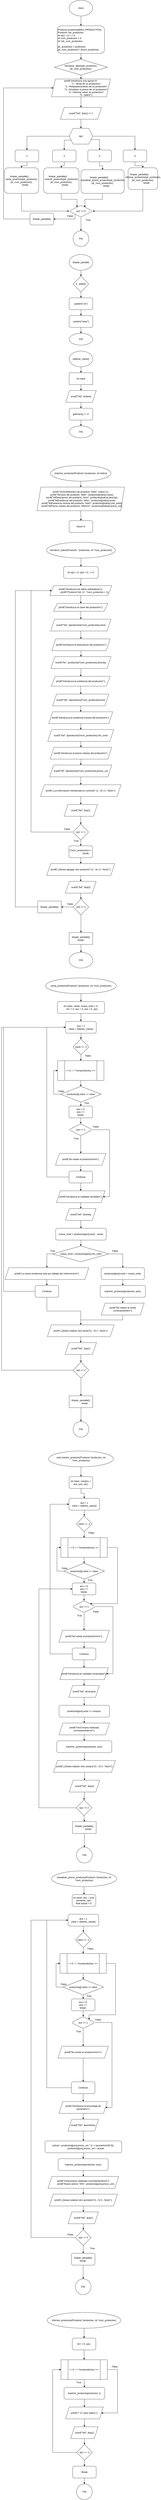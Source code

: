 <mxfile version="26.0.12" pages="2">
  <diagram name="Page-1" id="6EuT3WrSof2J02qX2gXS">
    <mxGraphModel dx="790" dy="1037" grid="1" gridSize="10" guides="1" tooltips="1" connect="1" arrows="1" fold="1" page="1" pageScale="1" pageWidth="827" pageHeight="1169" math="0" shadow="0">
      <root>
        <mxCell id="0" />
        <mxCell id="1" parent="0" />
        <mxCell id="ruOqabPLvEod-Vh73xAu-5" style="edgeStyle=orthogonalEdgeStyle;rounded=0;orthogonalLoop=1;jettySize=auto;html=1;" parent="1" source="ruOqabPLvEod-Vh73xAu-1" target="ruOqabPLvEod-Vh73xAu-2" edge="1">
          <mxGeometry relative="1" as="geometry" />
        </mxCell>
        <mxCell id="ruOqabPLvEod-Vh73xAu-1" value="Inicio" style="ellipse;whiteSpace=wrap;html=1;" parent="1" vertex="1">
          <mxGeometry x="354" y="20" width="120" height="80" as="geometry" />
        </mxCell>
        <mxCell id="ruOqabPLvEod-Vh73xAu-4" style="edgeStyle=orthogonalEdgeStyle;rounded=0;orthogonalLoop=1;jettySize=auto;html=1;" parent="1" source="ruOqabPLvEod-Vh73xAu-2" target="ruOqabPLvEod-Vh73xAu-3" edge="1">
          <mxGeometry relative="1" as="geometry" />
        </mxCell>
        <mxCell id="ruOqabPLvEod-Vh73xAu-2" value="&lt;div&gt;Producto productos[MAX_PRODUCTOS];&lt;/div&gt;&lt;div&gt;Producto *ptr_productos;&lt;/div&gt;&lt;div&gt;int op1 = 0, i = 0;&lt;/div&gt;&lt;div&gt;int num_productos = 0;&lt;/div&gt;&lt;div&gt;int *ptr_num_productos;&lt;/div&gt;&lt;div&gt;&lt;br&gt;&lt;/div&gt;&lt;div&gt;ptr_productos = productos;&lt;/div&gt;&lt;div&gt;ptr_num_productos = &amp;amp;num_productos;&lt;/div&gt;" style="rounded=1;whiteSpace=wrap;html=1;align=left;" parent="1" vertex="1">
          <mxGeometry x="294" y="150" width="240" height="140" as="geometry" />
        </mxCell>
        <mxCell id="3Sx2Qex6pyJ97NF9Tx8A-2" style="edgeStyle=orthogonalEdgeStyle;rounded=0;orthogonalLoop=1;jettySize=auto;html=1;" parent="1" source="ruOqabPLvEod-Vh73xAu-3" target="ruOqabPLvEod-Vh73xAu-8" edge="1">
          <mxGeometry relative="1" as="geometry" />
        </mxCell>
        <mxCell id="ruOqabPLvEod-Vh73xAu-3" value="introducir_datos(ptr_productos, ptr_num_productos);" style="rhombus;whiteSpace=wrap;html=1;" parent="1" vertex="1">
          <mxGeometry x="279" y="320" width="270" height="80" as="geometry" />
        </mxCell>
        <mxCell id="_RCZSidMVmDdS2dCk8SO-2" style="edgeStyle=orthogonalEdgeStyle;rounded=0;orthogonalLoop=1;jettySize=auto;html=1;" edge="1" parent="1" source="ruOqabPLvEod-Vh73xAu-8" target="_RCZSidMVmDdS2dCk8SO-1">
          <mxGeometry relative="1" as="geometry" />
        </mxCell>
        <mxCell id="ruOqabPLvEod-Vh73xAu-8" value="&lt;div&gt;printf(&quot;Introduzca una opcion:\n&quot;&lt;/div&gt;&lt;div&gt;&amp;nbsp; &amp;nbsp; &amp;nbsp; &amp;nbsp; &amp;nbsp; &amp;nbsp; &amp;nbsp; &amp;nbsp; &quot;1.- Venta de un producto\n&quot;&lt;/div&gt;&lt;div&gt;&amp;nbsp; &amp;nbsp; &amp;nbsp; &amp;nbsp; &amp;nbsp; &amp;nbsp; &amp;nbsp; &amp;nbsp; &quot;2.- Reabastecimiento de un producto\n&quot;&lt;/div&gt;&lt;div&gt;&amp;nbsp; &amp;nbsp; &amp;nbsp; &amp;nbsp; &amp;nbsp; &amp;nbsp; &amp;nbsp; &amp;nbsp; &quot;3.- Actualizar el precio de un producto\n&quot;&lt;/div&gt;&lt;div&gt;&amp;nbsp; &amp;nbsp; &amp;nbsp; &amp;nbsp; &amp;nbsp; &amp;nbsp; &amp;nbsp; &amp;nbsp; &quot;4.- Informar sobre un producto\n&quot;&lt;/div&gt;&lt;div&gt;&amp;nbsp; &amp;nbsp; &amp;nbsp; &amp;nbsp; &amp;nbsp; &amp;nbsp; &amp;nbsp; &amp;nbsp; &quot;5.- Salir\n&quot;);&lt;/div&gt;" style="shape=parallelogram;perimeter=parallelogramPerimeter;whiteSpace=wrap;html=1;fixedSize=1;align=center;" parent="1" vertex="1">
          <mxGeometry x="264" y="420" width="300" height="90" as="geometry" />
        </mxCell>
        <mxCell id="nYfpYbDwFtSisSZFNhtA-3" style="edgeStyle=orthogonalEdgeStyle;rounded=0;orthogonalLoop=1;jettySize=auto;html=1;entryX=0.5;entryY=0;entryDx=0;entryDy=0;" parent="1" source="nYfpYbDwFtSisSZFNhtA-7" target="nYfpYbDwFtSisSZFNhtA-9" edge="1">
          <mxGeometry relative="1" as="geometry" />
        </mxCell>
        <mxCell id="nYfpYbDwFtSisSZFNhtA-4" style="edgeStyle=orthogonalEdgeStyle;rounded=0;orthogonalLoop=1;jettySize=auto;html=1;exitX=0;exitY=0.75;exitDx=0;exitDy=0;entryX=0.5;entryY=0;entryDx=0;entryDy=0;" parent="1" source="nYfpYbDwFtSisSZFNhtA-7" target="nYfpYbDwFtSisSZFNhtA-15" edge="1">
          <mxGeometry relative="1" as="geometry">
            <Array as="points">
              <mxPoint x="363" y="730" />
              <mxPoint x="329" y="730" />
            </Array>
          </mxGeometry>
        </mxCell>
        <mxCell id="nYfpYbDwFtSisSZFNhtA-5" style="edgeStyle=orthogonalEdgeStyle;rounded=0;orthogonalLoop=1;jettySize=auto;html=1;exitX=1;exitY=0.75;exitDx=0;exitDy=0;entryX=0.5;entryY=0;entryDx=0;entryDy=0;" parent="1" source="nYfpYbDwFtSisSZFNhtA-7" target="nYfpYbDwFtSisSZFNhtA-13" edge="1">
          <mxGeometry relative="1" as="geometry">
            <Array as="points">
              <mxPoint x="509" y="727" />
            </Array>
          </mxGeometry>
        </mxCell>
        <mxCell id="nYfpYbDwFtSisSZFNhtA-6" style="edgeStyle=orthogonalEdgeStyle;rounded=0;orthogonalLoop=1;jettySize=auto;html=1;entryX=0.5;entryY=0;entryDx=0;entryDy=0;" parent="1" source="nYfpYbDwFtSisSZFNhtA-7" target="nYfpYbDwFtSisSZFNhtA-11" edge="1">
          <mxGeometry relative="1" as="geometry" />
        </mxCell>
        <mxCell id="nYfpYbDwFtSisSZFNhtA-7" value="op1" style="shape=hexagon;perimeter=hexagonPerimeter2;whiteSpace=wrap;html=1;fixedSize=1;" parent="1" vertex="1">
          <mxGeometry x="354" y="670" width="120" height="80" as="geometry" />
        </mxCell>
        <mxCell id="nYfpYbDwFtSisSZFNhtA-8" style="edgeStyle=orthogonalEdgeStyle;rounded=0;orthogonalLoop=1;jettySize=auto;html=1;entryX=0.5;entryY=0;entryDx=0;entryDy=0;" parent="1" source="nYfpYbDwFtSisSZFNhtA-9" target="nYfpYbDwFtSisSZFNhtA-16" edge="1">
          <mxGeometry relative="1" as="geometry" />
        </mxCell>
        <mxCell id="nYfpYbDwFtSisSZFNhtA-9" value="1" style="rounded=1;whiteSpace=wrap;html=1;" parent="1" vertex="1">
          <mxGeometry x="79" y="780" width="120" height="60" as="geometry" />
        </mxCell>
        <mxCell id="nYfpYbDwFtSisSZFNhtA-10" style="edgeStyle=orthogonalEdgeStyle;rounded=0;orthogonalLoop=1;jettySize=auto;html=1;entryX=0.5;entryY=0;entryDx=0;entryDy=0;" parent="1" source="nYfpYbDwFtSisSZFNhtA-11" target="nYfpYbDwFtSisSZFNhtA-17" edge="1">
          <mxGeometry relative="1" as="geometry" />
        </mxCell>
        <mxCell id="nYfpYbDwFtSisSZFNhtA-11" value="4" style="rounded=1;whiteSpace=wrap;html=1;" parent="1" vertex="1">
          <mxGeometry x="629" y="780" width="120" height="60" as="geometry" />
        </mxCell>
        <mxCell id="nYfpYbDwFtSisSZFNhtA-12" style="edgeStyle=orthogonalEdgeStyle;rounded=0;orthogonalLoop=1;jettySize=auto;html=1;entryX=0.5;entryY=0;entryDx=0;entryDy=0;" parent="1" source="nYfpYbDwFtSisSZFNhtA-13" target="nYfpYbDwFtSisSZFNhtA-18" edge="1">
          <mxGeometry relative="1" as="geometry" />
        </mxCell>
        <mxCell id="nYfpYbDwFtSisSZFNhtA-13" value="3" style="rounded=1;whiteSpace=wrap;html=1;" parent="1" vertex="1">
          <mxGeometry x="449" y="780" width="120" height="60" as="geometry" />
        </mxCell>
        <mxCell id="nYfpYbDwFtSisSZFNhtA-14" style="edgeStyle=orthogonalEdgeStyle;rounded=0;orthogonalLoop=1;jettySize=auto;html=1;entryX=0.5;entryY=0;entryDx=0;entryDy=0;" parent="1" source="nYfpYbDwFtSisSZFNhtA-15" target="nYfpYbDwFtSisSZFNhtA-19" edge="1">
          <mxGeometry relative="1" as="geometry" />
        </mxCell>
        <mxCell id="nYfpYbDwFtSisSZFNhtA-15" value="2" style="rounded=1;whiteSpace=wrap;html=1;" parent="1" vertex="1">
          <mxGeometry x="269" y="780" width="120" height="60" as="geometry" />
        </mxCell>
        <mxCell id="_RCZSidMVmDdS2dCk8SO-5" style="edgeStyle=orthogonalEdgeStyle;rounded=0;orthogonalLoop=1;jettySize=auto;html=1;entryX=0;entryY=0.5;entryDx=0;entryDy=0;" edge="1" parent="1" source="nYfpYbDwFtSisSZFNhtA-16" target="_RCZSidMVmDdS2dCk8SO-4">
          <mxGeometry relative="1" as="geometry">
            <Array as="points">
              <mxPoint x="112" y="1090" />
            </Array>
          </mxGeometry>
        </mxCell>
        <mxCell id="nYfpYbDwFtSisSZFNhtA-16" value="&lt;div&gt;limpiar_pantalla(); &amp;nbsp; &amp;nbsp; &amp;nbsp; venta_producto(ptr_productos, ptr_num_productos);&lt;/div&gt;&lt;div&gt;&amp;nbsp; &amp;nbsp; &amp;nbsp; &amp;nbsp; &amp;nbsp; &amp;nbsp; break;&lt;/div&gt;" style="rounded=1;whiteSpace=wrap;html=1;" parent="1" vertex="1">
          <mxGeometry x="24" y="870" width="175" height="130" as="geometry" />
        </mxCell>
        <mxCell id="_RCZSidMVmDdS2dCk8SO-8" style="edgeStyle=orthogonalEdgeStyle;rounded=0;orthogonalLoop=1;jettySize=auto;html=1;entryX=1;entryY=0.5;entryDx=0;entryDy=0;" edge="1" parent="1" source="nYfpYbDwFtSisSZFNhtA-17" target="_RCZSidMVmDdS2dCk8SO-4">
          <mxGeometry relative="1" as="geometry">
            <Array as="points">
              <mxPoint x="729" y="1090" />
            </Array>
          </mxGeometry>
        </mxCell>
        <mxCell id="nYfpYbDwFtSisSZFNhtA-17" value="&lt;div&gt;limpiar_pantalla(); &amp;nbsp; &amp;nbsp; &amp;nbsp; &amp;nbsp; &amp;nbsp; &amp;nbsp;informe_productos(ptr_productos, ptr_num_productos);&lt;/div&gt;&lt;div&gt;&amp;nbsp; &amp;nbsp; &amp;nbsp; &amp;nbsp; &amp;nbsp; &amp;nbsp; break;&lt;/div&gt;" style="rounded=1;whiteSpace=wrap;html=1;" parent="1" vertex="1">
          <mxGeometry x="654" y="870" width="150" height="110" as="geometry" />
        </mxCell>
        <mxCell id="_RCZSidMVmDdS2dCk8SO-7" style="edgeStyle=orthogonalEdgeStyle;rounded=0;orthogonalLoop=1;jettySize=auto;html=1;entryX=0.75;entryY=0;entryDx=0;entryDy=0;" edge="1" parent="1" source="nYfpYbDwFtSisSZFNhtA-18" target="_RCZSidMVmDdS2dCk8SO-4">
          <mxGeometry relative="1" as="geometry" />
        </mxCell>
        <mxCell id="nYfpYbDwFtSisSZFNhtA-18" value="&lt;div&gt;limpiar_pantalla(); &amp;nbsp; &amp;nbsp; &amp;nbsp; &amp;nbsp; &amp;nbsp; &amp;nbsp;actualizar_precio_producto(ptr_productos, ptr_num_productos);&lt;/div&gt;&lt;div&gt;&amp;nbsp; &amp;nbsp; &amp;nbsp; &amp;nbsp; &amp;nbsp; &amp;nbsp; break;&lt;/div&gt;" style="rounded=1;whiteSpace=wrap;html=1;" parent="1" vertex="1">
          <mxGeometry x="414" y="880" width="220" height="120" as="geometry" />
        </mxCell>
        <mxCell id="_RCZSidMVmDdS2dCk8SO-6" style="edgeStyle=orthogonalEdgeStyle;rounded=0;orthogonalLoop=1;jettySize=auto;html=1;entryX=0.25;entryY=0;entryDx=0;entryDy=0;" edge="1" parent="1" source="nYfpYbDwFtSisSZFNhtA-19" target="_RCZSidMVmDdS2dCk8SO-4">
          <mxGeometry relative="1" as="geometry" />
        </mxCell>
        <mxCell id="nYfpYbDwFtSisSZFNhtA-19" value="&lt;div&gt;limpiar_pantalla(); &amp;nbsp; &amp;nbsp; &amp;nbsp; &amp;nbsp; &amp;nbsp; &amp;nbsp;restock_producto(ptr_productos, ptr_num_productos);&lt;/div&gt;&lt;div&gt;&amp;nbsp; &amp;nbsp; &amp;nbsp; &amp;nbsp; &amp;nbsp; &amp;nbsp; break;&lt;/div&gt;" style="rounded=1;whiteSpace=wrap;html=1;" parent="1" vertex="1">
          <mxGeometry x="224" y="870" width="180" height="130" as="geometry" />
        </mxCell>
        <mxCell id="_RCZSidMVmDdS2dCk8SO-3" style="edgeStyle=orthogonalEdgeStyle;rounded=0;orthogonalLoop=1;jettySize=auto;html=1;" edge="1" parent="1" source="_RCZSidMVmDdS2dCk8SO-1" target="nYfpYbDwFtSisSZFNhtA-7">
          <mxGeometry relative="1" as="geometry" />
        </mxCell>
        <mxCell id="_RCZSidMVmDdS2dCk8SO-1" value="scanf(&quot;%d&quot;, &amp;amp;op1) != 1" style="shape=parallelogram;perimeter=parallelogramPerimeter;whiteSpace=wrap;html=1;fixedSize=1;" vertex="1" parent="1">
          <mxGeometry x="309" y="564" width="210" height="60" as="geometry" />
        </mxCell>
        <mxCell id="_RCZSidMVmDdS2dCk8SO-99" value="" style="edgeStyle=orthogonalEdgeStyle;rounded=0;orthogonalLoop=1;jettySize=auto;html=1;" edge="1" parent="1" source="_RCZSidMVmDdS2dCk8SO-4" target="_RCZSidMVmDdS2dCk8SO-98">
          <mxGeometry relative="1" as="geometry" />
        </mxCell>
        <mxCell id="_RCZSidMVmDdS2dCk8SO-104" value="" style="edgeStyle=orthogonalEdgeStyle;rounded=0;orthogonalLoop=1;jettySize=auto;html=1;exitX=0;exitY=1;exitDx=0;exitDy=0;" edge="1" parent="1" source="_RCZSidMVmDdS2dCk8SO-4" target="_RCZSidMVmDdS2dCk8SO-103">
          <mxGeometry relative="1" as="geometry">
            <Array as="points">
              <mxPoint x="384" y="1130" />
            </Array>
          </mxGeometry>
        </mxCell>
        <mxCell id="_RCZSidMVmDdS2dCk8SO-4" value="op1 == 5" style="rounded=1;whiteSpace=wrap;html=1;shape=rhombus;perimeter=rhombusPerimeter;" vertex="1" parent="1">
          <mxGeometry x="354" y="1060" width="120" height="60" as="geometry" />
        </mxCell>
        <mxCell id="_RCZSidMVmDdS2dCk8SO-13" style="edgeStyle=orthogonalEdgeStyle;rounded=0;orthogonalLoop=1;jettySize=auto;html=1;" edge="1" parent="1" source="_RCZSidMVmDdS2dCk8SO-9" target="_RCZSidMVmDdS2dCk8SO-10">
          <mxGeometry relative="1" as="geometry" />
        </mxCell>
        <mxCell id="_RCZSidMVmDdS2dCk8SO-9" value="limpiar_pantalla" style="ellipse;whiteSpace=wrap;html=1;" vertex="1" parent="1">
          <mxGeometry x="354" y="1310" width="120" height="80" as="geometry" />
        </mxCell>
        <mxCell id="_RCZSidMVmDdS2dCk8SO-14" style="edgeStyle=orthogonalEdgeStyle;rounded=0;orthogonalLoop=1;jettySize=auto;html=1;" edge="1" parent="1" source="_RCZSidMVmDdS2dCk8SO-10" target="_RCZSidMVmDdS2dCk8SO-11">
          <mxGeometry relative="1" as="geometry" />
        </mxCell>
        <mxCell id="_RCZSidMVmDdS2dCk8SO-10" value="if _WIN32" style="rhombus;whiteSpace=wrap;html=1;" vertex="1" parent="1">
          <mxGeometry x="374" y="1420" width="80" height="80" as="geometry" />
        </mxCell>
        <mxCell id="_RCZSidMVmDdS2dCk8SO-15" style="edgeStyle=orthogonalEdgeStyle;rounded=0;orthogonalLoop=1;jettySize=auto;html=1;" edge="1" parent="1" source="_RCZSidMVmDdS2dCk8SO-11" target="_RCZSidMVmDdS2dCk8SO-12">
          <mxGeometry relative="1" as="geometry" />
        </mxCell>
        <mxCell id="_RCZSidMVmDdS2dCk8SO-11" value="system(&quot;cls&quot;)" style="rounded=1;whiteSpace=wrap;html=1;" vertex="1" parent="1">
          <mxGeometry x="354" y="1530" width="120" height="60" as="geometry" />
        </mxCell>
        <mxCell id="_RCZSidMVmDdS2dCk8SO-17" style="edgeStyle=orthogonalEdgeStyle;rounded=0;orthogonalLoop=1;jettySize=auto;html=1;" edge="1" parent="1" source="_RCZSidMVmDdS2dCk8SO-12" target="_RCZSidMVmDdS2dCk8SO-16">
          <mxGeometry relative="1" as="geometry" />
        </mxCell>
        <mxCell id="_RCZSidMVmDdS2dCk8SO-12" value="system(&quot;clear&quot;)" style="rounded=1;whiteSpace=wrap;html=1;" vertex="1" parent="1">
          <mxGeometry x="354" y="1620" width="120" height="60" as="geometry" />
        </mxCell>
        <mxCell id="_RCZSidMVmDdS2dCk8SO-16" value="FIN" style="rounded=1;whiteSpace=wrap;html=1;shape=ellipse;perimeter=ellipsePerimeter;" vertex="1" parent="1">
          <mxGeometry x="354" y="1710" width="120" height="60" as="geometry" />
        </mxCell>
        <mxCell id="_RCZSidMVmDdS2dCk8SO-38" style="edgeStyle=orthogonalEdgeStyle;rounded=0;orthogonalLoop=1;jettySize=auto;html=1;" edge="1" parent="1" source="_RCZSidMVmDdS2dCk8SO-18" target="_RCZSidMVmDdS2dCk8SO-37">
          <mxGeometry relative="1" as="geometry" />
        </mxCell>
        <mxCell id="_RCZSidMVmDdS2dCk8SO-18" value="obtener_clave()" style="ellipse;whiteSpace=wrap;html=1;" vertex="1" parent="1">
          <mxGeometry x="354" y="1800" width="120" height="80" as="geometry" />
        </mxCell>
        <mxCell id="_RCZSidMVmDdS2dCk8SO-23" style="edgeStyle=orthogonalEdgeStyle;rounded=0;orthogonalLoop=1;jettySize=auto;html=1;" edge="1" parent="1" source="_RCZSidMVmDdS2dCk8SO-19" target="_RCZSidMVmDdS2dCk8SO-20">
          <mxGeometry relative="1" as="geometry" />
        </mxCell>
        <mxCell id="_RCZSidMVmDdS2dCk8SO-19" value="scanf(&quot;%d&quot;, &amp;amp;clave)" style="shape=parallelogram;perimeter=parallelogramPerimeter;whiteSpace=wrap;html=1;fixedSize=1;" vertex="1" parent="1">
          <mxGeometry x="336" y="2000" width="156" height="60" as="geometry" />
        </mxCell>
        <mxCell id="_RCZSidMVmDdS2dCk8SO-27" style="edgeStyle=orthogonalEdgeStyle;rounded=0;orthogonalLoop=1;jettySize=auto;html=1;" edge="1" parent="1" source="_RCZSidMVmDdS2dCk8SO-20" target="_RCZSidMVmDdS2dCk8SO-26">
          <mxGeometry relative="1" as="geometry" />
        </mxCell>
        <mxCell id="_RCZSidMVmDdS2dCk8SO-20" value="getchars() != &#39;n&#39;" style="shape=label;whiteSpace=wrap;html=1;fixedSize=1;rounded=1;" vertex="1" parent="1">
          <mxGeometry x="354" y="2090" width="120" height="60" as="geometry" />
        </mxCell>
        <mxCell id="_RCZSidMVmDdS2dCk8SO-26" value="FIN" style="rounded=1;whiteSpace=wrap;html=1;shape=ellipse;perimeter=ellipsePerimeter;" vertex="1" parent="1">
          <mxGeometry x="354" y="2180" width="120" height="60" as="geometry" />
        </mxCell>
        <mxCell id="_RCZSidMVmDdS2dCk8SO-30" style="edgeStyle=orthogonalEdgeStyle;rounded=0;orthogonalLoop=1;jettySize=auto;html=1;" edge="1" parent="1" source="_RCZSidMVmDdS2dCk8SO-28" target="_RCZSidMVmDdS2dCk8SO-29">
          <mxGeometry relative="1" as="geometry" />
        </mxCell>
        <mxCell id="_RCZSidMVmDdS2dCk8SO-28" value="imprimir_producto(Producto *productos, int indice)" style="ellipse;whiteSpace=wrap;html=1;" vertex="1" parent="1">
          <mxGeometry x="259.5" y="2380" width="307" height="80" as="geometry" />
        </mxCell>
        <mxCell id="_RCZSidMVmDdS2dCk8SO-33" style="edgeStyle=orthogonalEdgeStyle;rounded=0;orthogonalLoop=1;jettySize=auto;html=1;" edge="1" parent="1" source="_RCZSidMVmDdS2dCk8SO-29" target="_RCZSidMVmDdS2dCk8SO-32">
          <mxGeometry relative="1" as="geometry" />
        </mxCell>
        <mxCell id="_RCZSidMVmDdS2dCk8SO-29" value="&lt;div&gt;printf(&quot;\n\n\n\t\tNumero de producto: %d\n&quot;, indice+1);&lt;/div&gt;&lt;div&gt;&amp;nbsp; &amp;nbsp; printf(&quot;\t\tClave del producto: %d\n&quot;, productos[indice].clave);&lt;/div&gt;&lt;div&gt;&amp;nbsp; &amp;nbsp; printf(&quot;\t\tDescripcion del producto: %s\n&quot;, productos[indice].descrip);&lt;/div&gt;&lt;div&gt;&amp;nbsp; &amp;nbsp; printf(&quot;\t\tExistencia del producto: %d\n&quot;, productos[indice].exist);&lt;/div&gt;&lt;div&gt;&amp;nbsp; &amp;nbsp; printf(&quot;\t\tExistencia minima del producto: %d\n&quot;, productos[indice].min_exist);&lt;/div&gt;&lt;div&gt;&amp;nbsp; &amp;nbsp; printf(&quot;\t\tPrecio unitario del producto: %f\n\n\n&quot;, productos[indice].precio_uni);&lt;/div&gt;" style="shape=parallelogram;perimeter=parallelogramPerimeter;whiteSpace=wrap;html=1;fixedSize=1;" vertex="1" parent="1">
          <mxGeometry x="190" y="2490" width="446" height="120" as="geometry" />
        </mxCell>
        <mxCell id="_RCZSidMVmDdS2dCk8SO-32" value="return 0;" style="rounded=1;whiteSpace=wrap;html=1;" vertex="1" parent="1">
          <mxGeometry x="354" y="2660" width="120" height="60" as="geometry" />
        </mxCell>
        <mxCell id="_RCZSidMVmDdS2dCk8SO-40" style="edgeStyle=orthogonalEdgeStyle;rounded=0;orthogonalLoop=1;jettySize=auto;html=1;" edge="1" parent="1" source="_RCZSidMVmDdS2dCk8SO-34" target="_RCZSidMVmDdS2dCk8SO-35">
          <mxGeometry relative="1" as="geometry" />
        </mxCell>
        <mxCell id="_RCZSidMVmDdS2dCk8SO-34" value="introducir_datos(Producto &amp;nbsp;*productos, int *num_productos)" style="ellipse;whiteSpace=wrap;html=1;" vertex="1" parent="1">
          <mxGeometry x="239" y="2770" width="350" height="80" as="geometry" />
        </mxCell>
        <mxCell id="_RCZSidMVmDdS2dCk8SO-76" style="edgeStyle=orthogonalEdgeStyle;rounded=0;orthogonalLoop=1;jettySize=auto;html=1;" edge="1" parent="1" source="_RCZSidMVmDdS2dCk8SO-35" target="_RCZSidMVmDdS2dCk8SO-41">
          <mxGeometry relative="1" as="geometry" />
        </mxCell>
        <mxCell id="_RCZSidMVmDdS2dCk8SO-35" value="int op1 = 0, op2 = 0, i = 0;" style="rounded=1;whiteSpace=wrap;html=1;" vertex="1" parent="1">
          <mxGeometry x="326" y="2893" width="176" height="60" as="geometry" />
        </mxCell>
        <mxCell id="_RCZSidMVmDdS2dCk8SO-39" style="edgeStyle=orthogonalEdgeStyle;rounded=0;orthogonalLoop=1;jettySize=auto;html=1;exitX=0.5;exitY=1;exitDx=0;exitDy=0;" edge="1" parent="1" source="_RCZSidMVmDdS2dCk8SO-37" target="_RCZSidMVmDdS2dCk8SO-19">
          <mxGeometry relative="1" as="geometry" />
        </mxCell>
        <mxCell id="_RCZSidMVmDdS2dCk8SO-37" value="int clave" style="whiteSpace=wrap;html=1;" vertex="1" parent="1">
          <mxGeometry x="354" y="1910" width="120" height="60" as="geometry" />
        </mxCell>
        <mxCell id="_RCZSidMVmDdS2dCk8SO-49" style="edgeStyle=orthogonalEdgeStyle;rounded=0;orthogonalLoop=1;jettySize=auto;html=1;entryX=0.5;entryY=0;entryDx=0;entryDy=0;" edge="1" parent="1" source="_RCZSidMVmDdS2dCk8SO-41" target="_RCZSidMVmDdS2dCk8SO-42">
          <mxGeometry relative="1" as="geometry" />
        </mxCell>
        <mxCell id="_RCZSidMVmDdS2dCk8SO-41" value="&lt;div&gt;printf(&quot;Introduzca los datos solicitados\n&quot;);&lt;/div&gt;&lt;div&gt;&amp;nbsp; &amp;nbsp; &amp;nbsp; &amp;nbsp; &amp;nbsp; &amp;nbsp; printf(&quot;Producto %d: \n&quot;, *num_productos + 1);&lt;/div&gt;" style="shape=parallelogram;perimeter=parallelogramPerimeter;whiteSpace=wrap;html=1;fixedSize=1;" vertex="1" parent="1">
          <mxGeometry x="255" y="2990" width="316" height="50" as="geometry" />
        </mxCell>
        <mxCell id="_RCZSidMVmDdS2dCk8SO-50" style="edgeStyle=orthogonalEdgeStyle;rounded=0;orthogonalLoop=1;jettySize=auto;html=1;" edge="1" parent="1" source="_RCZSidMVmDdS2dCk8SO-42" target="_RCZSidMVmDdS2dCk8SO-43">
          <mxGeometry relative="1" as="geometry" />
        </mxCell>
        <mxCell id="_RCZSidMVmDdS2dCk8SO-42" value="printf(&quot;Introduzca la clave del producto\n&quot;);" style="shape=parallelogram;perimeter=parallelogramPerimeter;whiteSpace=wrap;html=1;fixedSize=1;" vertex="1" parent="1">
          <mxGeometry x="274.5" y="3080" width="277" height="40" as="geometry" />
        </mxCell>
        <mxCell id="_RCZSidMVmDdS2dCk8SO-51" style="edgeStyle=orthogonalEdgeStyle;rounded=0;orthogonalLoop=1;jettySize=auto;html=1;entryX=0.5;entryY=0;entryDx=0;entryDy=0;" edge="1" parent="1" source="_RCZSidMVmDdS2dCk8SO-43" target="_RCZSidMVmDdS2dCk8SO-44">
          <mxGeometry relative="1" as="geometry" />
        </mxCell>
        <mxCell id="_RCZSidMVmDdS2dCk8SO-43" value="scanf(&quot;%d&quot;, &amp;amp;productos[*num_productos].clave" style="shape=parallelogram;perimeter=parallelogramPerimeter;whiteSpace=wrap;html=1;fixedSize=1;" vertex="1" parent="1">
          <mxGeometry x="260" y="3160" width="307" height="60" as="geometry" />
        </mxCell>
        <mxCell id="_RCZSidMVmDdS2dCk8SO-46" style="edgeStyle=orthogonalEdgeStyle;rounded=0;orthogonalLoop=1;jettySize=auto;html=1;" edge="1" parent="1" source="_RCZSidMVmDdS2dCk8SO-44" target="_RCZSidMVmDdS2dCk8SO-45">
          <mxGeometry relative="1" as="geometry" />
        </mxCell>
        <mxCell id="_RCZSidMVmDdS2dCk8SO-44" value="&amp;nbsp;printf(&quot;Introduzca la descripcion del producto\n&quot;);" style="shape=parallelogram;perimeter=parallelogramPerimeter;whiteSpace=wrap;html=1;fixedSize=1;" vertex="1" parent="1">
          <mxGeometry x="265.5" y="3260" width="297" height="60" as="geometry" />
        </mxCell>
        <mxCell id="_RCZSidMVmDdS2dCk8SO-54" style="edgeStyle=orthogonalEdgeStyle;rounded=0;orthogonalLoop=1;jettySize=auto;html=1;entryX=0.5;entryY=0;entryDx=0;entryDy=0;" edge="1" parent="1" source="_RCZSidMVmDdS2dCk8SO-45" target="_RCZSidMVmDdS2dCk8SO-47">
          <mxGeometry relative="1" as="geometry" />
        </mxCell>
        <mxCell id="_RCZSidMVmDdS2dCk8SO-45" value="scanf(&quot;%s&quot;, productos[*num_productos].descrip);" style="shape=parallelogram;perimeter=parallelogramPerimeter;whiteSpace=wrap;html=1;fixedSize=1;" vertex="1" parent="1">
          <mxGeometry x="261" y="3350" width="306" height="60" as="geometry" />
        </mxCell>
        <mxCell id="_RCZSidMVmDdS2dCk8SO-55" style="edgeStyle=orthogonalEdgeStyle;rounded=0;orthogonalLoop=1;jettySize=auto;html=1;" edge="1" parent="1" source="_RCZSidMVmDdS2dCk8SO-47" target="_RCZSidMVmDdS2dCk8SO-48">
          <mxGeometry relative="1" as="geometry" />
        </mxCell>
        <mxCell id="_RCZSidMVmDdS2dCk8SO-47" value="printf(&quot;Introduzca la existencia del producto\n&quot;);" style="shape=parallelogram;perimeter=parallelogramPerimeter;whiteSpace=wrap;html=1;fixedSize=1;" vertex="1" parent="1">
          <mxGeometry x="263" y="3450" width="300" height="50" as="geometry" />
        </mxCell>
        <mxCell id="_RCZSidMVmDdS2dCk8SO-71" style="edgeStyle=orthogonalEdgeStyle;rounded=0;orthogonalLoop=1;jettySize=auto;html=1;" edge="1" parent="1" source="_RCZSidMVmDdS2dCk8SO-48" target="_RCZSidMVmDdS2dCk8SO-56">
          <mxGeometry relative="1" as="geometry" />
        </mxCell>
        <mxCell id="_RCZSidMVmDdS2dCk8SO-48" value="scanf(&quot;%d&quot;, &amp;amp;productos[*num_productos].exist" style="shape=parallelogram;perimeter=parallelogramPerimeter;whiteSpace=wrap;html=1;fixedSize=1;" vertex="1" parent="1">
          <mxGeometry x="270" y="3540" width="286" height="60" as="geometry" />
        </mxCell>
        <mxCell id="_RCZSidMVmDdS2dCk8SO-73" style="edgeStyle=orthogonalEdgeStyle;rounded=0;orthogonalLoop=1;jettySize=auto;html=1;" edge="1" parent="1" source="_RCZSidMVmDdS2dCk8SO-56" target="_RCZSidMVmDdS2dCk8SO-57">
          <mxGeometry relative="1" as="geometry" />
        </mxCell>
        <mxCell id="_RCZSidMVmDdS2dCk8SO-56" value="printf(&quot;Introduzca la existencia minima del producto\n&quot;);" style="shape=parallelogram;perimeter=parallelogramPerimeter;whiteSpace=wrap;html=1;fixedSize=1;" vertex="1" parent="1">
          <mxGeometry x="250" y="3630" width="326" height="60" as="geometry" />
        </mxCell>
        <mxCell id="_RCZSidMVmDdS2dCk8SO-74" style="edgeStyle=orthogonalEdgeStyle;rounded=0;orthogonalLoop=1;jettySize=auto;html=1;" edge="1" parent="1" source="_RCZSidMVmDdS2dCk8SO-57" target="_RCZSidMVmDdS2dCk8SO-58">
          <mxGeometry relative="1" as="geometry" />
        </mxCell>
        <mxCell id="_RCZSidMVmDdS2dCk8SO-57" value="scanf(&quot;%d&quot;, &amp;amp;productos[*num_productos].min_exist" style="shape=parallelogram;perimeter=parallelogramPerimeter;whiteSpace=wrap;html=1;fixedSize=1;" vertex="1" parent="1">
          <mxGeometry x="245" y="3720" width="336" height="60" as="geometry" />
        </mxCell>
        <mxCell id="_RCZSidMVmDdS2dCk8SO-70" style="edgeStyle=orthogonalEdgeStyle;rounded=0;orthogonalLoop=1;jettySize=auto;html=1;" edge="1" parent="1" source="_RCZSidMVmDdS2dCk8SO-58" target="_RCZSidMVmDdS2dCk8SO-59">
          <mxGeometry relative="1" as="geometry" />
        </mxCell>
        <mxCell id="_RCZSidMVmDdS2dCk8SO-58" value="printf(&quot;Introduzca el precio unitario del producto\n&quot;);" style="shape=parallelogram;perimeter=parallelogramPerimeter;whiteSpace=wrap;html=1;fixedSize=1;" vertex="1" parent="1">
          <mxGeometry x="257" y="3810" width="314" height="60" as="geometry" />
        </mxCell>
        <mxCell id="_RCZSidMVmDdS2dCk8SO-69" style="edgeStyle=orthogonalEdgeStyle;rounded=0;orthogonalLoop=1;jettySize=auto;html=1;" edge="1" parent="1" source="_RCZSidMVmDdS2dCk8SO-59" target="_RCZSidMVmDdS2dCk8SO-60">
          <mxGeometry relative="1" as="geometry" />
        </mxCell>
        <mxCell id="_RCZSidMVmDdS2dCk8SO-59" value="scanf(&quot;%f&quot;, &amp;amp;productos[*num_productos].precio_uni" style="shape=parallelogram;perimeter=parallelogramPerimeter;whiteSpace=wrap;html=1;fixedSize=1;" vertex="1" parent="1">
          <mxGeometry x="255" y="3900" width="316" height="60" as="geometry" />
        </mxCell>
        <mxCell id="_RCZSidMVmDdS2dCk8SO-68" style="edgeStyle=orthogonalEdgeStyle;rounded=0;orthogonalLoop=1;jettySize=auto;html=1;" edge="1" parent="1" source="_RCZSidMVmDdS2dCk8SO-60" target="_RCZSidMVmDdS2dCk8SO-61">
          <mxGeometry relative="1" as="geometry" />
        </mxCell>
        <mxCell id="_RCZSidMVmDdS2dCk8SO-60" value="printf(&quot;¿La informacion introducida es correcta? (1.- Si | 2.- No)\n&quot;);" style="shape=parallelogram;perimeter=parallelogramPerimeter;whiteSpace=wrap;html=1;fixedSize=1;" vertex="1" parent="1">
          <mxGeometry x="208" y="4000" width="410" height="60" as="geometry" />
        </mxCell>
        <mxCell id="_RCZSidMVmDdS2dCk8SO-67" style="edgeStyle=orthogonalEdgeStyle;rounded=0;orthogonalLoop=1;jettySize=auto;html=1;entryX=0.5;entryY=0;entryDx=0;entryDy=0;" edge="1" parent="1" source="_RCZSidMVmDdS2dCk8SO-61" target="_RCZSidMVmDdS2dCk8SO-62">
          <mxGeometry relative="1" as="geometry" />
        </mxCell>
        <mxCell id="_RCZSidMVmDdS2dCk8SO-61" value="scanf(&quot;%d&quot;, &amp;amp;op1)" style="shape=parallelogram;perimeter=parallelogramPerimeter;whiteSpace=wrap;html=1;fixedSize=1;" vertex="1" parent="1">
          <mxGeometry x="328" y="4100" width="170" height="60" as="geometry" />
        </mxCell>
        <mxCell id="_RCZSidMVmDdS2dCk8SO-65" style="edgeStyle=orthogonalEdgeStyle;rounded=0;orthogonalLoop=1;jettySize=auto;html=1;" edge="1" parent="1" source="_RCZSidMVmDdS2dCk8SO-62" target="_RCZSidMVmDdS2dCk8SO-64">
          <mxGeometry relative="1" as="geometry" />
        </mxCell>
        <mxCell id="_RCZSidMVmDdS2dCk8SO-62" value="op1 == 1" style="rhombus;whiteSpace=wrap;html=1;" vertex="1" parent="1">
          <mxGeometry x="373" y="4200" width="80" height="80" as="geometry" />
        </mxCell>
        <mxCell id="_RCZSidMVmDdS2dCk8SO-75" style="edgeStyle=orthogonalEdgeStyle;rounded=0;orthogonalLoop=1;jettySize=auto;html=1;entryX=0;entryY=0.5;entryDx=0;entryDy=0;" edge="1" parent="1" target="_RCZSidMVmDdS2dCk8SO-41">
          <mxGeometry relative="1" as="geometry">
            <mxPoint x="120" y="3300" as="targetPoint" />
            <mxPoint x="370" y="4240" as="sourcePoint" />
            <Array as="points">
              <mxPoint x="160" y="4240" />
              <mxPoint x="160" y="3015" />
            </Array>
          </mxGeometry>
        </mxCell>
        <mxCell id="_RCZSidMVmDdS2dCk8SO-87" style="edgeStyle=orthogonalEdgeStyle;rounded=0;orthogonalLoop=1;jettySize=auto;html=1;" edge="1" parent="1" source="_RCZSidMVmDdS2dCk8SO-64" target="_RCZSidMVmDdS2dCk8SO-80">
          <mxGeometry relative="1" as="geometry" />
        </mxCell>
        <mxCell id="_RCZSidMVmDdS2dCk8SO-64" value="&lt;div&gt;(*num_productos)++;&lt;/div&gt;&lt;div&gt;&amp;nbsp; &amp;nbsp; &amp;nbsp; &amp;nbsp; &amp;nbsp; &amp;nbsp; &amp;nbsp; &amp;nbsp; break;&lt;/div&gt;" style="rounded=1;whiteSpace=wrap;html=1;" vertex="1" parent="1">
          <mxGeometry x="353" y="4310" width="120" height="60" as="geometry" />
        </mxCell>
        <mxCell id="_RCZSidMVmDdS2dCk8SO-77" value="True" style="text;html=1;align=center;verticalAlign=middle;whiteSpace=wrap;rounded=0;" vertex="1" parent="1">
          <mxGeometry x="360" y="4270" width="60" height="30" as="geometry" />
        </mxCell>
        <mxCell id="_RCZSidMVmDdS2dCk8SO-79" value="False" style="text;html=1;align=center;verticalAlign=middle;whiteSpace=wrap;rounded=0;" vertex="1" parent="1">
          <mxGeometry x="314" y="4210" width="60" height="30" as="geometry" />
        </mxCell>
        <mxCell id="_RCZSidMVmDdS2dCk8SO-88" style="edgeStyle=orthogonalEdgeStyle;rounded=0;orthogonalLoop=1;jettySize=auto;html=1;" edge="1" parent="1" source="_RCZSidMVmDdS2dCk8SO-80" target="_RCZSidMVmDdS2dCk8SO-81">
          <mxGeometry relative="1" as="geometry" />
        </mxCell>
        <mxCell id="_RCZSidMVmDdS2dCk8SO-80" value="printf(&quot;¿Desea agregar otro producto? (1.- Si | 2.- No)\n&quot;);" style="shape=parallelogram;perimeter=parallelogramPerimeter;whiteSpace=wrap;html=1;fixedSize=1;" vertex="1" parent="1">
          <mxGeometry x="240" y="4400" width="346" height="60" as="geometry" />
        </mxCell>
        <mxCell id="_RCZSidMVmDdS2dCk8SO-86" style="edgeStyle=orthogonalEdgeStyle;rounded=0;orthogonalLoop=1;jettySize=auto;html=1;" edge="1" parent="1" source="_RCZSidMVmDdS2dCk8SO-81" target="_RCZSidMVmDdS2dCk8SO-82">
          <mxGeometry relative="1" as="geometry" />
        </mxCell>
        <mxCell id="_RCZSidMVmDdS2dCk8SO-81" value="scanf(&quot;%d&quot;, &amp;amp;op2)" style="shape=parallelogram;perimeter=parallelogramPerimeter;whiteSpace=wrap;html=1;fixedSize=1;" vertex="1" parent="1">
          <mxGeometry x="334.5" y="4490" width="157" height="60" as="geometry" />
        </mxCell>
        <mxCell id="_RCZSidMVmDdS2dCk8SO-84" value="" style="edgeStyle=orthogonalEdgeStyle;rounded=0;orthogonalLoop=1;jettySize=auto;html=1;" edge="1" parent="1" source="_RCZSidMVmDdS2dCk8SO-82" target="_RCZSidMVmDdS2dCk8SO-83">
          <mxGeometry relative="1" as="geometry" />
        </mxCell>
        <mxCell id="_RCZSidMVmDdS2dCk8SO-92" value="" style="edgeStyle=orthogonalEdgeStyle;rounded=0;orthogonalLoop=1;jettySize=auto;html=1;" edge="1" parent="1" source="_RCZSidMVmDdS2dCk8SO-82" target="_RCZSidMVmDdS2dCk8SO-91">
          <mxGeometry relative="1" as="geometry" />
        </mxCell>
        <mxCell id="_RCZSidMVmDdS2dCk8SO-82" value="op2 == 2" style="rhombus;whiteSpace=wrap;html=1;" vertex="1" parent="1">
          <mxGeometry x="374" y="4580" width="80" height="80" as="geometry" />
        </mxCell>
        <mxCell id="_RCZSidMVmDdS2dCk8SO-85" style="edgeStyle=orthogonalEdgeStyle;rounded=0;orthogonalLoop=1;jettySize=auto;html=1;" edge="1" parent="1" source="_RCZSidMVmDdS2dCk8SO-83" target="_RCZSidMVmDdS2dCk8SO-41">
          <mxGeometry relative="1" as="geometry">
            <Array as="points">
              <mxPoint x="80" y="4620" />
              <mxPoint x="80" y="3015" />
            </Array>
          </mxGeometry>
        </mxCell>
        <mxCell id="_RCZSidMVmDdS2dCk8SO-83" value="limpiar_pantalla()" style="whiteSpace=wrap;html=1;" vertex="1" parent="1">
          <mxGeometry x="194" y="4590" width="120" height="60" as="geometry" />
        </mxCell>
        <mxCell id="_RCZSidMVmDdS2dCk8SO-89" value="False" style="text;html=1;align=center;verticalAlign=middle;whiteSpace=wrap;rounded=0;" vertex="1" parent="1">
          <mxGeometry x="329" y="4590" width="60" height="30" as="geometry" />
        </mxCell>
        <mxCell id="_RCZSidMVmDdS2dCk8SO-108" style="edgeStyle=orthogonalEdgeStyle;rounded=0;orthogonalLoop=1;jettySize=auto;html=1;entryX=0.5;entryY=0;entryDx=0;entryDy=0;" edge="1" parent="1" source="_RCZSidMVmDdS2dCk8SO-91" target="_RCZSidMVmDdS2dCk8SO-107">
          <mxGeometry relative="1" as="geometry" />
        </mxCell>
        <mxCell id="_RCZSidMVmDdS2dCk8SO-91" value="limpiar_pantalla()&lt;div&gt;break;&lt;/div&gt;" style="whiteSpace=wrap;html=1;" vertex="1" parent="1">
          <mxGeometry x="354" y="4750" width="120" height="60" as="geometry" />
        </mxCell>
        <mxCell id="_RCZSidMVmDdS2dCk8SO-98" value="FIN" style="ellipse;whiteSpace=wrap;html=1;rounded=1;" vertex="1" parent="1">
          <mxGeometry x="374" y="1190" width="80" height="80" as="geometry" />
        </mxCell>
        <mxCell id="_RCZSidMVmDdS2dCk8SO-100" value="True" style="text;html=1;align=center;verticalAlign=middle;whiteSpace=wrap;rounded=0;" vertex="1" parent="1">
          <mxGeometry x="420" y="1120" width="60" height="30" as="geometry" />
        </mxCell>
        <mxCell id="_RCZSidMVmDdS2dCk8SO-106" style="edgeStyle=orthogonalEdgeStyle;rounded=0;orthogonalLoop=1;jettySize=auto;html=1;entryX=0;entryY=0.5;entryDx=0;entryDy=0;" edge="1" parent="1" source="_RCZSidMVmDdS2dCk8SO-103" target="ruOqabPLvEod-Vh73xAu-8">
          <mxGeometry relative="1" as="geometry">
            <Array as="points">
              <mxPoint x="20" y="1130" />
              <mxPoint x="20" y="465" />
            </Array>
          </mxGeometry>
        </mxCell>
        <mxCell id="_RCZSidMVmDdS2dCk8SO-103" value="limpiar_pantalla()" style="whiteSpace=wrap;html=1;rounded=1;" vertex="1" parent="1">
          <mxGeometry x="154.5" y="1100" width="120" height="60" as="geometry" />
        </mxCell>
        <mxCell id="_RCZSidMVmDdS2dCk8SO-105" value="False" style="text;html=1;align=center;verticalAlign=middle;whiteSpace=wrap;rounded=0;" vertex="1" parent="1">
          <mxGeometry x="329" y="1100" width="60" height="30" as="geometry" />
        </mxCell>
        <mxCell id="_RCZSidMVmDdS2dCk8SO-107" value="FIN" style="ellipse;whiteSpace=wrap;html=1;" vertex="1" parent="1">
          <mxGeometry x="354" y="4850" width="120" height="80" as="geometry" />
        </mxCell>
        <mxCell id="_RCZSidMVmDdS2dCk8SO-111" style="edgeStyle=orthogonalEdgeStyle;rounded=0;orthogonalLoop=1;jettySize=auto;html=1;entryX=0.5;entryY=0;entryDx=0;entryDy=0;" edge="1" parent="1" source="_RCZSidMVmDdS2dCk8SO-109" target="_RCZSidMVmDdS2dCk8SO-110">
          <mxGeometry relative="1" as="geometry" />
        </mxCell>
        <mxCell id="_RCZSidMVmDdS2dCk8SO-109" value="venta_producto(Producto *productos, int *num_productos)" style="ellipse;whiteSpace=wrap;html=1;" vertex="1" parent="1">
          <mxGeometry x="234" y="4980" width="360" height="80" as="geometry" />
        </mxCell>
        <mxCell id="_RCZSidMVmDdS2dCk8SO-175" style="edgeStyle=orthogonalEdgeStyle;rounded=0;orthogonalLoop=1;jettySize=auto;html=1;exitX=0.5;exitY=1;exitDx=0;exitDy=0;" edge="1" parent="1" source="_RCZSidMVmDdS2dCk8SO-110">
          <mxGeometry relative="1" as="geometry">
            <mxPoint x="413.667" y="5200" as="targetPoint" />
          </mxGeometry>
        </mxCell>
        <mxCell id="_RCZSidMVmDdS2dCk8SO-110" value="&lt;div&gt;int clave, venta, nueva_exist = 0;&lt;/div&gt;&lt;div&gt;&amp;nbsp; &amp;nbsp; int i = 0, aux = 0, pos = 0, op1;&lt;/div&gt;" style="rounded=1;whiteSpace=wrap;html=1;" vertex="1" parent="1">
          <mxGeometry x="294" y="5100" width="240" height="60" as="geometry" />
        </mxCell>
        <mxCell id="_RCZSidMVmDdS2dCk8SO-132" style="edgeStyle=orthogonalEdgeStyle;rounded=0;orthogonalLoop=1;jettySize=auto;html=1;" edge="1" parent="1" source="_RCZSidMVmDdS2dCk8SO-112" target="_RCZSidMVmDdS2dCk8SO-113">
          <mxGeometry relative="1" as="geometry" />
        </mxCell>
        <mxCell id="_RCZSidMVmDdS2dCk8SO-112" value="aux = 1&lt;div&gt;clave = obtener_clave()&lt;/div&gt;" style="rounded=1;whiteSpace=wrap;html=1;" vertex="1" parent="1">
          <mxGeometry x="336" y="5200.5" width="156" height="60" as="geometry" />
        </mxCell>
        <mxCell id="_RCZSidMVmDdS2dCk8SO-116" style="edgeStyle=orthogonalEdgeStyle;rounded=0;orthogonalLoop=1;jettySize=auto;html=1;" edge="1" parent="1" source="_RCZSidMVmDdS2dCk8SO-113" target="_RCZSidMVmDdS2dCk8SO-115">
          <mxGeometry relative="1" as="geometry" />
        </mxCell>
        <mxCell id="_RCZSidMVmDdS2dCk8SO-113" value="clave == -1" style="rhombus;whiteSpace=wrap;html=1;" vertex="1" parent="1">
          <mxGeometry x="374" y="5290" width="80" height="80" as="geometry" />
        </mxCell>
        <mxCell id="_RCZSidMVmDdS2dCk8SO-120" style="edgeStyle=orthogonalEdgeStyle;rounded=0;orthogonalLoop=1;jettySize=auto;html=1;entryX=0.5;entryY=0;entryDx=0;entryDy=0;" edge="1" parent="1" source="_RCZSidMVmDdS2dCk8SO-115" target="_RCZSidMVmDdS2dCk8SO-118">
          <mxGeometry relative="1" as="geometry" />
        </mxCell>
        <mxCell id="_RCZSidMVmDdS2dCk8SO-115" value="i = 0; i &amp;lt; *numproductos; i++" style="shape=process;whiteSpace=wrap;html=1;backgroundOutline=1;size=0.153;" vertex="1" parent="1">
          <mxGeometry x="295" y="5400" width="236" height="100" as="geometry" />
        </mxCell>
        <mxCell id="_RCZSidMVmDdS2dCk8SO-117" value="False" style="text;html=1;align=center;verticalAlign=middle;whiteSpace=wrap;rounded=0;" vertex="1" parent="1">
          <mxGeometry x="420" y="5360" width="60" height="30" as="geometry" />
        </mxCell>
        <mxCell id="_RCZSidMVmDdS2dCk8SO-121" style="edgeStyle=orthogonalEdgeStyle;rounded=0;orthogonalLoop=1;jettySize=auto;html=1;entryX=0;entryY=0.5;entryDx=0;entryDy=0;" edge="1" parent="1" source="_RCZSidMVmDdS2dCk8SO-118" target="_RCZSidMVmDdS2dCk8SO-115">
          <mxGeometry relative="1" as="geometry">
            <Array as="points">
              <mxPoint x="275" y="5570" />
              <mxPoint x="275" y="5450" />
            </Array>
          </mxGeometry>
        </mxCell>
        <mxCell id="_RCZSidMVmDdS2dCk8SO-122" style="edgeStyle=orthogonalEdgeStyle;rounded=0;orthogonalLoop=1;jettySize=auto;html=1;exitX=0.5;exitY=1;exitDx=0;exitDy=0;entryX=0.5;entryY=0;entryDx=0;entryDy=0;" edge="1" parent="1" source="_RCZSidMVmDdS2dCk8SO-118" target="_RCZSidMVmDdS2dCk8SO-119">
          <mxGeometry relative="1" as="geometry" />
        </mxCell>
        <mxCell id="_RCZSidMVmDdS2dCk8SO-118" value="productos[i].clave == clave" style="rhombus;whiteSpace=wrap;html=1;" vertex="1" parent="1">
          <mxGeometry x="310" y="5530" width="207" height="80" as="geometry" />
        </mxCell>
        <mxCell id="_RCZSidMVmDdS2dCk8SO-126" style="edgeStyle=orthogonalEdgeStyle;rounded=0;orthogonalLoop=1;jettySize=auto;html=1;" edge="1" parent="1" source="_RCZSidMVmDdS2dCk8SO-119" target="_RCZSidMVmDdS2dCk8SO-125">
          <mxGeometry relative="1" as="geometry" />
        </mxCell>
        <mxCell id="_RCZSidMVmDdS2dCk8SO-119" value="&lt;div&gt;aux = 0;&lt;/div&gt;&lt;div&gt;pos = I;&lt;/div&gt;&lt;div&gt;break;&lt;/div&gt;" style="rounded=1;whiteSpace=wrap;html=1;" vertex="1" parent="1">
          <mxGeometry x="353" y="5630" width="120" height="60" as="geometry" />
        </mxCell>
        <mxCell id="_RCZSidMVmDdS2dCk8SO-123" value="False" style="text;html=1;align=center;verticalAlign=middle;whiteSpace=wrap;rounded=0;" vertex="1" parent="1">
          <mxGeometry x="284" y="5540" width="60" height="30" as="geometry" />
        </mxCell>
        <mxCell id="_RCZSidMVmDdS2dCk8SO-124" value="True" style="text;html=1;align=center;verticalAlign=middle;whiteSpace=wrap;rounded=0;" vertex="1" parent="1">
          <mxGeometry x="413" y="5600" width="60" height="30" as="geometry" />
        </mxCell>
        <mxCell id="_RCZSidMVmDdS2dCk8SO-128" style="edgeStyle=orthogonalEdgeStyle;rounded=0;orthogonalLoop=1;jettySize=auto;html=1;" edge="1" parent="1" source="_RCZSidMVmDdS2dCk8SO-125" target="_RCZSidMVmDdS2dCk8SO-127">
          <mxGeometry relative="1" as="geometry" />
        </mxCell>
        <mxCell id="_RCZSidMVmDdS2dCk8SO-135" style="edgeStyle=orthogonalEdgeStyle;rounded=0;orthogonalLoop=1;jettySize=auto;html=1;entryX=1;entryY=0.5;entryDx=0;entryDy=0;" edge="1" parent="1" source="_RCZSidMVmDdS2dCk8SO-125" target="_RCZSidMVmDdS2dCk8SO-134">
          <mxGeometry relative="1" as="geometry">
            <Array as="points">
              <mxPoint x="560" y="5750" />
              <mxPoint x="560" y="6090" />
            </Array>
          </mxGeometry>
        </mxCell>
        <mxCell id="_RCZSidMVmDdS2dCk8SO-125" value="aux == 1" style="rounded=1;whiteSpace=wrap;html=1;shape=rhombus;perimeter=rhombusPerimeter;" vertex="1" parent="1">
          <mxGeometry x="353" y="5720" width="120" height="60" as="geometry" />
        </mxCell>
        <mxCell id="_RCZSidMVmDdS2dCk8SO-131" style="edgeStyle=orthogonalEdgeStyle;rounded=0;orthogonalLoop=1;jettySize=auto;html=1;" edge="1" parent="1" source="_RCZSidMVmDdS2dCk8SO-127" target="_RCZSidMVmDdS2dCk8SO-130">
          <mxGeometry relative="1" as="geometry" />
        </mxCell>
        <mxCell id="_RCZSidMVmDdS2dCk8SO-127" value="printf(&quot;No existe el producto\n\n\n&quot;);" style="shape=parallelogram;perimeter=parallelogramPerimeter;whiteSpace=wrap;html=1;fixedSize=1;" vertex="1" parent="1">
          <mxGeometry x="284.5" y="5870" width="257" height="60" as="geometry" />
        </mxCell>
        <mxCell id="_RCZSidMVmDdS2dCk8SO-133" style="edgeStyle=orthogonalEdgeStyle;rounded=0;orthogonalLoop=1;jettySize=auto;html=1;entryX=0;entryY=0.5;entryDx=0;entryDy=0;" edge="1" parent="1" source="_RCZSidMVmDdS2dCk8SO-130" target="_RCZSidMVmDdS2dCk8SO-112">
          <mxGeometry relative="1" as="geometry">
            <Array as="points">
              <mxPoint x="240" y="5990" />
              <mxPoint x="240" y="5231" />
            </Array>
          </mxGeometry>
        </mxCell>
        <mxCell id="_RCZSidMVmDdS2dCk8SO-138" style="edgeStyle=orthogonalEdgeStyle;rounded=0;orthogonalLoop=1;jettySize=auto;html=1;entryX=0.5;entryY=0;entryDx=0;entryDy=0;" edge="1" parent="1" source="_RCZSidMVmDdS2dCk8SO-130" target="_RCZSidMVmDdS2dCk8SO-134">
          <mxGeometry relative="1" as="geometry" />
        </mxCell>
        <mxCell id="_RCZSidMVmDdS2dCk8SO-130" value="Continue" style="rounded=1;whiteSpace=wrap;html=1;" vertex="1" parent="1">
          <mxGeometry x="353" y="5960" width="120" height="60" as="geometry" />
        </mxCell>
        <mxCell id="_RCZSidMVmDdS2dCk8SO-140" style="edgeStyle=orthogonalEdgeStyle;rounded=0;orthogonalLoop=1;jettySize=auto;html=1;" edge="1" parent="1" source="_RCZSidMVmDdS2dCk8SO-134" target="_RCZSidMVmDdS2dCk8SO-139">
          <mxGeometry relative="1" as="geometry" />
        </mxCell>
        <mxCell id="_RCZSidMVmDdS2dCk8SO-134" value="printf(&quot;Introduzca la cantidad vendida\n&quot;);" style="shape=parallelogram;perimeter=parallelogramPerimeter;whiteSpace=wrap;html=1;fixedSize=1;" vertex="1" parent="1">
          <mxGeometry x="289.5" y="6060" width="247" height="60" as="geometry" />
        </mxCell>
        <mxCell id="_RCZSidMVmDdS2dCk8SO-136" value="True" style="text;html=1;align=center;verticalAlign=middle;whiteSpace=wrap;rounded=0;" vertex="1" parent="1">
          <mxGeometry x="360" y="5780" width="60" height="30" as="geometry" />
        </mxCell>
        <mxCell id="_RCZSidMVmDdS2dCk8SO-137" value="False" style="text;html=1;align=center;verticalAlign=middle;whiteSpace=wrap;rounded=0;" vertex="1" parent="1">
          <mxGeometry x="460" y="5720" width="60" height="30" as="geometry" />
        </mxCell>
        <mxCell id="_RCZSidMVmDdS2dCk8SO-143" style="edgeStyle=orthogonalEdgeStyle;rounded=0;orthogonalLoop=1;jettySize=auto;html=1;" edge="1" parent="1" source="_RCZSidMVmDdS2dCk8SO-139" target="_RCZSidMVmDdS2dCk8SO-141">
          <mxGeometry relative="1" as="geometry" />
        </mxCell>
        <mxCell id="_RCZSidMVmDdS2dCk8SO-139" value="scanf(&quot;%d&quot;, &amp;amp;venta)" style="shape=parallelogram;perimeter=parallelogramPerimeter;whiteSpace=wrap;html=1;fixedSize=1;" vertex="1" parent="1">
          <mxGeometry x="335" y="6150" width="156" height="60" as="geometry" />
        </mxCell>
        <mxCell id="_RCZSidMVmDdS2dCk8SO-144" style="edgeStyle=orthogonalEdgeStyle;rounded=0;orthogonalLoop=1;jettySize=auto;html=1;entryX=0.5;entryY=0;entryDx=0;entryDy=0;" edge="1" parent="1" source="_RCZSidMVmDdS2dCk8SO-141" target="_RCZSidMVmDdS2dCk8SO-142">
          <mxGeometry relative="1" as="geometry" />
        </mxCell>
        <mxCell id="_RCZSidMVmDdS2dCk8SO-141" value="nueva_exist = productos[pos].exist - venta;" style="rounded=1;whiteSpace=wrap;html=1;" vertex="1" parent="1">
          <mxGeometry x="285.5" y="6250" width="257" height="60" as="geometry" />
        </mxCell>
        <mxCell id="_RCZSidMVmDdS2dCk8SO-146" style="edgeStyle=orthogonalEdgeStyle;rounded=0;orthogonalLoop=1;jettySize=auto;html=1;exitX=0;exitY=0.5;exitDx=0;exitDy=0;" edge="1" parent="1" source="_RCZSidMVmDdS2dCk8SO-142" target="_RCZSidMVmDdS2dCk8SO-145">
          <mxGeometry relative="1" as="geometry" />
        </mxCell>
        <mxCell id="_RCZSidMVmDdS2dCk8SO-152" style="edgeStyle=orthogonalEdgeStyle;rounded=0;orthogonalLoop=1;jettySize=auto;html=1;entryX=0.5;entryY=0;entryDx=0;entryDy=0;" edge="1" parent="1" source="_RCZSidMVmDdS2dCk8SO-142" target="_RCZSidMVmDdS2dCk8SO-151">
          <mxGeometry relative="1" as="geometry">
            <Array as="points">
              <mxPoint x="627" y="6380" />
            </Array>
          </mxGeometry>
        </mxCell>
        <mxCell id="_RCZSidMVmDdS2dCk8SO-142" value="nueva_exist &amp;lt; productos[pos].min_exist" style="rhombus;whiteSpace=wrap;html=1;" vertex="1" parent="1">
          <mxGeometry x="270" y="6340" width="286" height="80" as="geometry" />
        </mxCell>
        <mxCell id="_RCZSidMVmDdS2dCk8SO-148" style="edgeStyle=orthogonalEdgeStyle;rounded=0;orthogonalLoop=1;jettySize=auto;html=1;" edge="1" parent="1" source="_RCZSidMVmDdS2dCk8SO-145" target="_RCZSidMVmDdS2dCk8SO-147">
          <mxGeometry relative="1" as="geometry" />
        </mxCell>
        <mxCell id="_RCZSidMVmDdS2dCk8SO-145" value="printf(&quot;La nueva existencia esta por debajo del minimo\n\n\n&quot;);" style="shape=parallelogram;perimeter=parallelogramPerimeter;whiteSpace=wrap;html=1;fixedSize=1;" vertex="1" parent="1">
          <mxGeometry x="27" y="6450" width="427" height="60" as="geometry" />
        </mxCell>
        <mxCell id="_RCZSidMVmDdS2dCk8SO-149" style="edgeStyle=orthogonalEdgeStyle;rounded=0;orthogonalLoop=1;jettySize=auto;html=1;entryX=0;entryY=0.5;entryDx=0;entryDy=0;" edge="1" parent="1" source="_RCZSidMVmDdS2dCk8SO-147" target="_RCZSidMVmDdS2dCk8SO-112">
          <mxGeometry relative="1" as="geometry">
            <Array as="points">
              <mxPoint x="20" y="6570" />
              <mxPoint x="20" y="5230" />
            </Array>
          </mxGeometry>
        </mxCell>
        <mxCell id="_RCZSidMVmDdS2dCk8SO-161" style="edgeStyle=orthogonalEdgeStyle;rounded=0;orthogonalLoop=1;jettySize=auto;html=1;" edge="1" parent="1" source="_RCZSidMVmDdS2dCk8SO-147" target="_RCZSidMVmDdS2dCk8SO-160">
          <mxGeometry relative="1" as="geometry" />
        </mxCell>
        <mxCell id="_RCZSidMVmDdS2dCk8SO-147" value="Continue" style="rounded=1;whiteSpace=wrap;html=1;" vertex="1" parent="1">
          <mxGeometry x="180.5" y="6540" width="120" height="60" as="geometry" />
        </mxCell>
        <mxCell id="_RCZSidMVmDdS2dCk8SO-154" style="edgeStyle=orthogonalEdgeStyle;rounded=0;orthogonalLoop=1;jettySize=auto;html=1;" edge="1" parent="1" source="_RCZSidMVmDdS2dCk8SO-151" target="_RCZSidMVmDdS2dCk8SO-153">
          <mxGeometry relative="1" as="geometry" />
        </mxCell>
        <mxCell id="_RCZSidMVmDdS2dCk8SO-151" value="productos[pos].exist = nueva_exist;" style="rounded=1;whiteSpace=wrap;html=1;" vertex="1" parent="1">
          <mxGeometry x="517" y="6450" width="220" height="60" as="geometry" />
        </mxCell>
        <mxCell id="_RCZSidMVmDdS2dCk8SO-156" style="edgeStyle=orthogonalEdgeStyle;rounded=0;orthogonalLoop=1;jettySize=auto;html=1;" edge="1" parent="1" source="_RCZSidMVmDdS2dCk8SO-153" target="_RCZSidMVmDdS2dCk8SO-155">
          <mxGeometry relative="1" as="geometry" />
        </mxCell>
        <mxCell id="_RCZSidMVmDdS2dCk8SO-153" value="imprimir_producto(productos, pos);" style="rounded=1;whiteSpace=wrap;html=1;" vertex="1" parent="1">
          <mxGeometry x="512" y="6540" width="230" height="60" as="geometry" />
        </mxCell>
        <mxCell id="_RCZSidMVmDdS2dCk8SO-162" style="edgeStyle=orthogonalEdgeStyle;rounded=0;orthogonalLoop=1;jettySize=auto;html=1;entryX=0.5;entryY=0;entryDx=0;entryDy=0;" edge="1" parent="1" source="_RCZSidMVmDdS2dCk8SO-155" target="_RCZSidMVmDdS2dCk8SO-160">
          <mxGeometry relative="1" as="geometry" />
        </mxCell>
        <mxCell id="_RCZSidMVmDdS2dCk8SO-155" value="printf(&quot;Se realizo la venta correctamente\n&quot;);" style="shape=parallelogram;perimeter=parallelogramPerimeter;whiteSpace=wrap;html=1;fixedSize=1;" vertex="1" parent="1">
          <mxGeometry x="517" y="6630" width="219" height="60" as="geometry" />
        </mxCell>
        <mxCell id="_RCZSidMVmDdS2dCk8SO-157" value="True" style="text;html=1;align=center;verticalAlign=middle;whiteSpace=wrap;rounded=0;" vertex="1" parent="1">
          <mxGeometry x="240" y="6350" width="60" height="30" as="geometry" />
        </mxCell>
        <mxCell id="_RCZSidMVmDdS2dCk8SO-158" value="False" style="text;html=1;align=center;verticalAlign=middle;whiteSpace=wrap;rounded=0;" vertex="1" parent="1">
          <mxGeometry x="558" y="6350" width="60" height="30" as="geometry" />
        </mxCell>
        <mxCell id="_RCZSidMVmDdS2dCk8SO-164" style="edgeStyle=orthogonalEdgeStyle;rounded=0;orthogonalLoop=1;jettySize=auto;html=1;entryX=0.5;entryY=0;entryDx=0;entryDy=0;" edge="1" parent="1" source="_RCZSidMVmDdS2dCk8SO-160" target="_RCZSidMVmDdS2dCk8SO-163">
          <mxGeometry relative="1" as="geometry" />
        </mxCell>
        <mxCell id="_RCZSidMVmDdS2dCk8SO-160" value="printf(&quot;¿Desea realizar otra venta?(1.- Si 2.- No)\n&quot;);" style="shape=parallelogram;perimeter=parallelogramPerimeter;whiteSpace=wrap;html=1;fixedSize=1;" vertex="1" parent="1">
          <mxGeometry x="243" y="6740" width="340" height="60" as="geometry" />
        </mxCell>
        <mxCell id="_RCZSidMVmDdS2dCk8SO-171" style="edgeStyle=orthogonalEdgeStyle;rounded=0;orthogonalLoop=1;jettySize=auto;html=1;entryX=0.5;entryY=0;entryDx=0;entryDy=0;" edge="1" parent="1" source="_RCZSidMVmDdS2dCk8SO-163" target="_RCZSidMVmDdS2dCk8SO-165">
          <mxGeometry relative="1" as="geometry" />
        </mxCell>
        <mxCell id="_RCZSidMVmDdS2dCk8SO-163" value="scanf(&quot;%d&quot;, &amp;amp;op1)" style="shape=parallelogram;perimeter=parallelogramPerimeter;whiteSpace=wrap;html=1;fixedSize=1;" vertex="1" parent="1">
          <mxGeometry x="333" y="6830" width="160" height="60" as="geometry" />
        </mxCell>
        <mxCell id="_RCZSidMVmDdS2dCk8SO-168" value="" style="edgeStyle=orthogonalEdgeStyle;rounded=0;orthogonalLoop=1;jettySize=auto;html=1;" edge="1" parent="1" source="_RCZSidMVmDdS2dCk8SO-165" target="_RCZSidMVmDdS2dCk8SO-167">
          <mxGeometry relative="1" as="geometry" />
        </mxCell>
        <mxCell id="_RCZSidMVmDdS2dCk8SO-172" style="edgeStyle=orthogonalEdgeStyle;rounded=0;orthogonalLoop=1;jettySize=auto;html=1;entryX=0;entryY=0.5;entryDx=0;entryDy=0;" edge="1" parent="1" source="_RCZSidMVmDdS2dCk8SO-165" target="_RCZSidMVmDdS2dCk8SO-112">
          <mxGeometry relative="1" as="geometry">
            <mxPoint x="270" y="5170" as="targetPoint" />
            <Array as="points">
              <mxPoint x="10" y="6970" />
              <mxPoint x="10" y="5230" />
            </Array>
          </mxGeometry>
        </mxCell>
        <mxCell id="_RCZSidMVmDdS2dCk8SO-165" value="op1 == 2" style="rhombus;whiteSpace=wrap;html=1;" vertex="1" parent="1">
          <mxGeometry x="374" y="6930" width="80" height="80" as="geometry" />
        </mxCell>
        <mxCell id="_RCZSidMVmDdS2dCk8SO-170" value="" style="edgeStyle=orthogonalEdgeStyle;rounded=0;orthogonalLoop=1;jettySize=auto;html=1;" edge="1" parent="1" source="_RCZSidMVmDdS2dCk8SO-167" target="_RCZSidMVmDdS2dCk8SO-169">
          <mxGeometry relative="1" as="geometry" />
        </mxCell>
        <mxCell id="_RCZSidMVmDdS2dCk8SO-167" value="&lt;div&gt;limpiar_pantalla();&lt;/div&gt;&lt;div&gt;&amp;nbsp; &amp;nbsp; &amp;nbsp; &amp;nbsp; &amp;nbsp; &amp;nbsp; break;&lt;/div&gt;" style="whiteSpace=wrap;html=1;" vertex="1" parent="1">
          <mxGeometry x="354" y="7100" width="120" height="60" as="geometry" />
        </mxCell>
        <mxCell id="_RCZSidMVmDdS2dCk8SO-169" value="FIN" style="ellipse;whiteSpace=wrap;html=1;" vertex="1" parent="1">
          <mxGeometry x="374" y="7230" width="80" height="80" as="geometry" />
        </mxCell>
        <mxCell id="_RCZSidMVmDdS2dCk8SO-250" style="edgeStyle=orthogonalEdgeStyle;rounded=0;orthogonalLoop=1;jettySize=auto;html=1;" edge="1" parent="1" source="_RCZSidMVmDdS2dCk8SO-173" target="_RCZSidMVmDdS2dCk8SO-174">
          <mxGeometry relative="1" as="geometry" />
        </mxCell>
        <mxCell id="_RCZSidMVmDdS2dCk8SO-173" value="void restock_producto(Producto *productos, int *num_productos)" style="ellipse;whiteSpace=wrap;html=1;" vertex="1" parent="1">
          <mxGeometry x="249" y="7380" width="330" height="80" as="geometry" />
        </mxCell>
        <mxCell id="_RCZSidMVmDdS2dCk8SO-251" style="edgeStyle=orthogonalEdgeStyle;rounded=0;orthogonalLoop=1;jettySize=auto;html=1;" edge="1" parent="1" source="_RCZSidMVmDdS2dCk8SO-174" target="_RCZSidMVmDdS2dCk8SO-205">
          <mxGeometry relative="1" as="geometry" />
        </mxCell>
        <mxCell id="_RCZSidMVmDdS2dCk8SO-174" value="int clave, compra, i, aux, pos, op1;" style="rounded=1;whiteSpace=wrap;html=1;" vertex="1" parent="1">
          <mxGeometry x="354" y="7510" width="120" height="60" as="geometry" />
        </mxCell>
        <mxCell id="_RCZSidMVmDdS2dCk8SO-204" style="edgeStyle=orthogonalEdgeStyle;rounded=0;orthogonalLoop=1;jettySize=auto;html=1;" edge="1" parent="1" source="_RCZSidMVmDdS2dCk8SO-205" target="_RCZSidMVmDdS2dCk8SO-207">
          <mxGeometry relative="1" as="geometry" />
        </mxCell>
        <mxCell id="_RCZSidMVmDdS2dCk8SO-205" value="aux = 1&lt;div&gt;clave = obtener_clave()&lt;/div&gt;" style="rounded=1;whiteSpace=wrap;html=1;" vertex="1" parent="1">
          <mxGeometry x="352.89" y="7620" width="156" height="60" as="geometry" />
        </mxCell>
        <mxCell id="_RCZSidMVmDdS2dCk8SO-206" style="edgeStyle=orthogonalEdgeStyle;rounded=0;orthogonalLoop=1;jettySize=auto;html=1;" edge="1" parent="1" source="_RCZSidMVmDdS2dCk8SO-207" target="_RCZSidMVmDdS2dCk8SO-209">
          <mxGeometry relative="1" as="geometry" />
        </mxCell>
        <mxCell id="_RCZSidMVmDdS2dCk8SO-207" value="clave == -1" style="rhombus;whiteSpace=wrap;html=1;" vertex="1" parent="1">
          <mxGeometry x="390.89" y="7709.5" width="80" height="80" as="geometry" />
        </mxCell>
        <mxCell id="_RCZSidMVmDdS2dCk8SO-208" style="edgeStyle=orthogonalEdgeStyle;rounded=0;orthogonalLoop=1;jettySize=auto;html=1;entryX=0.5;entryY=0;entryDx=0;entryDy=0;" edge="1" parent="1" source="_RCZSidMVmDdS2dCk8SO-209" target="_RCZSidMVmDdS2dCk8SO-213">
          <mxGeometry relative="1" as="geometry" />
        </mxCell>
        <mxCell id="_RCZSidMVmDdS2dCk8SO-315" style="edgeStyle=orthogonalEdgeStyle;rounded=0;orthogonalLoop=1;jettySize=auto;html=1;entryX=1;entryY=0;entryDx=0;entryDy=0;" edge="1" parent="1" source="_RCZSidMVmDdS2dCk8SO-209" target="_RCZSidMVmDdS2dCk8SO-220">
          <mxGeometry relative="1" as="geometry">
            <Array as="points">
              <mxPoint x="600" y="7870" />
              <mxPoint x="600" y="8155" />
            </Array>
          </mxGeometry>
        </mxCell>
        <mxCell id="_RCZSidMVmDdS2dCk8SO-209" value="i = 0; i &amp;lt; *numproductos; i++" style="shape=process;whiteSpace=wrap;html=1;backgroundOutline=1;size=0.153;" vertex="1" parent="1">
          <mxGeometry x="311.89" y="7819.5" width="236" height="100" as="geometry" />
        </mxCell>
        <mxCell id="_RCZSidMVmDdS2dCk8SO-210" value="False" style="text;html=1;align=center;verticalAlign=middle;whiteSpace=wrap;rounded=0;" vertex="1" parent="1">
          <mxGeometry x="436.89" y="7779.5" width="60" height="30" as="geometry" />
        </mxCell>
        <mxCell id="_RCZSidMVmDdS2dCk8SO-211" style="edgeStyle=orthogonalEdgeStyle;rounded=0;orthogonalLoop=1;jettySize=auto;html=1;entryX=0;entryY=0.5;entryDx=0;entryDy=0;" edge="1" parent="1" source="_RCZSidMVmDdS2dCk8SO-213" target="_RCZSidMVmDdS2dCk8SO-209">
          <mxGeometry relative="1" as="geometry">
            <Array as="points">
              <mxPoint x="291.89" y="7989.5" />
              <mxPoint x="291.89" y="7869.5" />
            </Array>
          </mxGeometry>
        </mxCell>
        <mxCell id="_RCZSidMVmDdS2dCk8SO-212" style="edgeStyle=orthogonalEdgeStyle;rounded=0;orthogonalLoop=1;jettySize=auto;html=1;exitX=0.5;exitY=1;exitDx=0;exitDy=0;entryX=0.5;entryY=0;entryDx=0;entryDy=0;" edge="1" parent="1" source="_RCZSidMVmDdS2dCk8SO-213" target="_RCZSidMVmDdS2dCk8SO-215">
          <mxGeometry relative="1" as="geometry" />
        </mxCell>
        <mxCell id="_RCZSidMVmDdS2dCk8SO-213" value="productos[i].clave == clave" style="rhombus;whiteSpace=wrap;html=1;" vertex="1" parent="1">
          <mxGeometry x="326.89" y="7949.5" width="207" height="80" as="geometry" />
        </mxCell>
        <mxCell id="_RCZSidMVmDdS2dCk8SO-214" style="edgeStyle=orthogonalEdgeStyle;rounded=0;orthogonalLoop=1;jettySize=auto;html=1;" edge="1" parent="1" source="_RCZSidMVmDdS2dCk8SO-215" target="_RCZSidMVmDdS2dCk8SO-220">
          <mxGeometry relative="1" as="geometry" />
        </mxCell>
        <mxCell id="_RCZSidMVmDdS2dCk8SO-215" value="&lt;div&gt;aux = 0;&lt;/div&gt;&lt;div&gt;pos = I;&lt;/div&gt;&lt;div&gt;break;&lt;/div&gt;" style="rounded=1;whiteSpace=wrap;html=1;" vertex="1" parent="1">
          <mxGeometry x="369.89" y="8049.5" width="120" height="60" as="geometry" />
        </mxCell>
        <mxCell id="_RCZSidMVmDdS2dCk8SO-216" value="False" style="text;html=1;align=center;verticalAlign=middle;whiteSpace=wrap;rounded=0;" vertex="1" parent="1">
          <mxGeometry x="300.89" y="7959.5" width="60" height="30" as="geometry" />
        </mxCell>
        <mxCell id="_RCZSidMVmDdS2dCk8SO-217" value="True" style="text;html=1;align=center;verticalAlign=middle;whiteSpace=wrap;rounded=0;" vertex="1" parent="1">
          <mxGeometry x="429.89" y="8019.5" width="60" height="30" as="geometry" />
        </mxCell>
        <mxCell id="_RCZSidMVmDdS2dCk8SO-218" style="edgeStyle=orthogonalEdgeStyle;rounded=0;orthogonalLoop=1;jettySize=auto;html=1;" edge="1" parent="1" source="_RCZSidMVmDdS2dCk8SO-220" target="_RCZSidMVmDdS2dCk8SO-222">
          <mxGeometry relative="1" as="geometry" />
        </mxCell>
        <mxCell id="_RCZSidMVmDdS2dCk8SO-219" style="edgeStyle=orthogonalEdgeStyle;rounded=0;orthogonalLoop=1;jettySize=auto;html=1;entryX=1;entryY=0.5;entryDx=0;entryDy=0;" edge="1" parent="1" source="_RCZSidMVmDdS2dCk8SO-220" target="_RCZSidMVmDdS2dCk8SO-227">
          <mxGeometry relative="1" as="geometry">
            <Array as="points">
              <mxPoint x="576.89" y="8169.5" />
              <mxPoint x="576.89" y="8509.5" />
            </Array>
          </mxGeometry>
        </mxCell>
        <mxCell id="_RCZSidMVmDdS2dCk8SO-220" value="aux == 1" style="rounded=1;whiteSpace=wrap;html=1;shape=rhombus;perimeter=rhombusPerimeter;" vertex="1" parent="1">
          <mxGeometry x="369.89" y="8139.5" width="120" height="60" as="geometry" />
        </mxCell>
        <mxCell id="_RCZSidMVmDdS2dCk8SO-221" style="edgeStyle=orthogonalEdgeStyle;rounded=0;orthogonalLoop=1;jettySize=auto;html=1;" edge="1" parent="1" source="_RCZSidMVmDdS2dCk8SO-222" target="_RCZSidMVmDdS2dCk8SO-225">
          <mxGeometry relative="1" as="geometry" />
        </mxCell>
        <mxCell id="_RCZSidMVmDdS2dCk8SO-222" value="printf(&quot;No existe el producto\n\n\n&quot;);" style="shape=parallelogram;perimeter=parallelogramPerimeter;whiteSpace=wrap;html=1;fixedSize=1;" vertex="1" parent="1">
          <mxGeometry x="301.39" y="8289.5" width="257" height="60" as="geometry" />
        </mxCell>
        <mxCell id="_RCZSidMVmDdS2dCk8SO-223" style="edgeStyle=orthogonalEdgeStyle;rounded=0;orthogonalLoop=1;jettySize=auto;html=1;entryX=0;entryY=0.5;entryDx=0;entryDy=0;" edge="1" parent="1" source="_RCZSidMVmDdS2dCk8SO-225" target="_RCZSidMVmDdS2dCk8SO-205">
          <mxGeometry relative="1" as="geometry">
            <Array as="points">
              <mxPoint x="256.89" y="8409.5" />
              <mxPoint x="256.89" y="7650.5" />
            </Array>
          </mxGeometry>
        </mxCell>
        <mxCell id="_RCZSidMVmDdS2dCk8SO-224" style="edgeStyle=orthogonalEdgeStyle;rounded=0;orthogonalLoop=1;jettySize=auto;html=1;entryX=0.5;entryY=0;entryDx=0;entryDy=0;" edge="1" parent="1" source="_RCZSidMVmDdS2dCk8SO-225" target="_RCZSidMVmDdS2dCk8SO-227">
          <mxGeometry relative="1" as="geometry" />
        </mxCell>
        <mxCell id="_RCZSidMVmDdS2dCk8SO-225" value="Continue" style="rounded=1;whiteSpace=wrap;html=1;" vertex="1" parent="1">
          <mxGeometry x="369.89" y="8379.5" width="120" height="60" as="geometry" />
        </mxCell>
        <mxCell id="_RCZSidMVmDdS2dCk8SO-226" style="edgeStyle=orthogonalEdgeStyle;rounded=0;orthogonalLoop=1;jettySize=auto;html=1;" edge="1" parent="1" source="_RCZSidMVmDdS2dCk8SO-227" target="_RCZSidMVmDdS2dCk8SO-231">
          <mxGeometry relative="1" as="geometry" />
        </mxCell>
        <mxCell id="_RCZSidMVmDdS2dCk8SO-227" value="printf(&quot;Introduzca la cantidad comprada\n&quot;);" style="shape=parallelogram;perimeter=parallelogramPerimeter;whiteSpace=wrap;html=1;fixedSize=1;" vertex="1" parent="1">
          <mxGeometry x="306.39" y="8479.5" width="247" height="60" as="geometry" />
        </mxCell>
        <mxCell id="_RCZSidMVmDdS2dCk8SO-228" value="True" style="text;html=1;align=center;verticalAlign=middle;whiteSpace=wrap;rounded=0;" vertex="1" parent="1">
          <mxGeometry x="376.89" y="8199.5" width="60" height="30" as="geometry" />
        </mxCell>
        <mxCell id="_RCZSidMVmDdS2dCk8SO-229" value="False" style="text;html=1;align=center;verticalAlign=middle;whiteSpace=wrap;rounded=0;" vertex="1" parent="1">
          <mxGeometry x="460" y="8180" width="60" height="30" as="geometry" />
        </mxCell>
        <mxCell id="_RCZSidMVmDdS2dCk8SO-237" style="edgeStyle=orthogonalEdgeStyle;rounded=0;orthogonalLoop=1;jettySize=auto;html=1;" edge="1" parent="1" source="_RCZSidMVmDdS2dCk8SO-231" target="_RCZSidMVmDdS2dCk8SO-232">
          <mxGeometry relative="1" as="geometry" />
        </mxCell>
        <mxCell id="_RCZSidMVmDdS2dCk8SO-231" value="scanf(&quot;%d&quot;, &amp;amp;compra)" style="shape=parallelogram;perimeter=parallelogramPerimeter;whiteSpace=wrap;html=1;fixedSize=1;" vertex="1" parent="1">
          <mxGeometry x="351.89" y="8569.5" width="156" height="60" as="geometry" />
        </mxCell>
        <mxCell id="_RCZSidMVmDdS2dCk8SO-238" style="edgeStyle=orthogonalEdgeStyle;rounded=0;orthogonalLoop=1;jettySize=auto;html=1;" edge="1" parent="1" source="_RCZSidMVmDdS2dCk8SO-232" target="_RCZSidMVmDdS2dCk8SO-234">
          <mxGeometry relative="1" as="geometry" />
        </mxCell>
        <mxCell id="_RCZSidMVmDdS2dCk8SO-232" value="productos[pos].exist += compra;" style="rounded=1;whiteSpace=wrap;html=1;" vertex="1" parent="1">
          <mxGeometry x="302.44" y="8670" width="257" height="60" as="geometry" />
        </mxCell>
        <mxCell id="_RCZSidMVmDdS2dCk8SO-240" style="edgeStyle=orthogonalEdgeStyle;rounded=0;orthogonalLoop=1;jettySize=auto;html=1;" edge="1" parent="1" source="_RCZSidMVmDdS2dCk8SO-234" target="_RCZSidMVmDdS2dCk8SO-235">
          <mxGeometry relative="1" as="geometry" />
        </mxCell>
        <mxCell id="_RCZSidMVmDdS2dCk8SO-234" value="printf(&quot;\n\nCompra realizada correctamente\n\n&quot;);" style="shape=parallelogram;perimeter=parallelogramPerimeter;whiteSpace=wrap;html=1;fixedSize=1;" vertex="1" parent="1">
          <mxGeometry x="301.89" y="8760" width="257" height="60" as="geometry" />
        </mxCell>
        <mxCell id="_RCZSidMVmDdS2dCk8SO-247" style="edgeStyle=orthogonalEdgeStyle;rounded=0;orthogonalLoop=1;jettySize=auto;html=1;" edge="1" parent="1" source="_RCZSidMVmDdS2dCk8SO-235" target="_RCZSidMVmDdS2dCk8SO-242">
          <mxGeometry relative="1" as="geometry" />
        </mxCell>
        <mxCell id="_RCZSidMVmDdS2dCk8SO-235" value="imprimir_producto(productos, pos);" style="rounded=1;whiteSpace=wrap;html=1;" vertex="1" parent="1">
          <mxGeometry x="290.89" y="8850" width="280.11" height="60" as="geometry" />
        </mxCell>
        <mxCell id="_RCZSidMVmDdS2dCk8SO-248" style="edgeStyle=orthogonalEdgeStyle;rounded=0;orthogonalLoop=1;jettySize=auto;html=1;entryX=0.5;entryY=0;entryDx=0;entryDy=0;" edge="1" parent="1" source="_RCZSidMVmDdS2dCk8SO-242" target="_RCZSidMVmDdS2dCk8SO-243">
          <mxGeometry relative="1" as="geometry" />
        </mxCell>
        <mxCell id="_RCZSidMVmDdS2dCk8SO-242" value="printf(&quot;¿Desea realizar otra compra?(1.- Si 2.- No)\n&quot;);" style="shape=parallelogram;perimeter=parallelogramPerimeter;whiteSpace=wrap;html=1;fixedSize=1;" vertex="1" parent="1">
          <mxGeometry x="274.5" y="8950" width="315.11" height="60" as="geometry" />
        </mxCell>
        <mxCell id="_RCZSidMVmDdS2dCk8SO-254" style="edgeStyle=orthogonalEdgeStyle;rounded=0;orthogonalLoop=1;jettySize=auto;html=1;entryX=0.5;entryY=0;entryDx=0;entryDy=0;" edge="1" parent="1" source="_RCZSidMVmDdS2dCk8SO-243" target="_RCZSidMVmDdS2dCk8SO-249">
          <mxGeometry relative="1" as="geometry" />
        </mxCell>
        <mxCell id="_RCZSidMVmDdS2dCk8SO-243" value="scanf(&quot;%d&quot;, &amp;amp;op1)" style="shape=parallelogram;perimeter=parallelogramPerimeter;whiteSpace=wrap;html=1;fixedSize=1;" vertex="1" parent="1">
          <mxGeometry x="354.56" y="9050" width="155" height="60" as="geometry" />
        </mxCell>
        <mxCell id="_RCZSidMVmDdS2dCk8SO-253" style="edgeStyle=orthogonalEdgeStyle;rounded=0;orthogonalLoop=1;jettySize=auto;html=1;" edge="1" parent="1" source="_RCZSidMVmDdS2dCk8SO-249" target="_RCZSidMVmDdS2dCk8SO-252">
          <mxGeometry relative="1" as="geometry" />
        </mxCell>
        <mxCell id="_RCZSidMVmDdS2dCk8SO-255" style="edgeStyle=orthogonalEdgeStyle;rounded=0;orthogonalLoop=1;jettySize=auto;html=1;entryX=0;entryY=0.5;entryDx=0;entryDy=0;" edge="1" parent="1" source="_RCZSidMVmDdS2dCk8SO-249" target="_RCZSidMVmDdS2dCk8SO-215">
          <mxGeometry relative="1" as="geometry">
            <Array as="points">
              <mxPoint x="200" y="9190" />
              <mxPoint x="200" y="8080" />
            </Array>
          </mxGeometry>
        </mxCell>
        <mxCell id="_RCZSidMVmDdS2dCk8SO-249" value="op1 == 2" style="rhombus;whiteSpace=wrap;html=1;" vertex="1" parent="1">
          <mxGeometry x="389.89" y="9150" width="80" height="80" as="geometry" />
        </mxCell>
        <mxCell id="_RCZSidMVmDdS2dCk8SO-257" value="" style="edgeStyle=orthogonalEdgeStyle;rounded=0;orthogonalLoop=1;jettySize=auto;html=1;" edge="1" parent="1" source="_RCZSidMVmDdS2dCk8SO-252" target="_RCZSidMVmDdS2dCk8SO-256">
          <mxGeometry relative="1" as="geometry" />
        </mxCell>
        <mxCell id="_RCZSidMVmDdS2dCk8SO-252" value="&lt;div&gt;limpiar_pantalla();&lt;/div&gt;&lt;div&gt;&amp;nbsp; &amp;nbsp; &amp;nbsp; &amp;nbsp; &amp;nbsp; &amp;nbsp; break;&lt;/div&gt;" style="whiteSpace=wrap;html=1;" vertex="1" parent="1">
          <mxGeometry x="371.5" y="9260" width="120" height="60" as="geometry" />
        </mxCell>
        <mxCell id="_RCZSidMVmDdS2dCk8SO-256" value="FIN" style="ellipse;whiteSpace=wrap;html=1;" vertex="1" parent="1">
          <mxGeometry x="391.5" y="9390" width="80" height="80" as="geometry" />
        </mxCell>
        <mxCell id="_RCZSidMVmDdS2dCk8SO-288" style="edgeStyle=orthogonalEdgeStyle;rounded=0;orthogonalLoop=1;jettySize=auto;html=1;entryX=0.5;entryY=0;entryDx=0;entryDy=0;" edge="1" parent="1" source="_RCZSidMVmDdS2dCk8SO-258" target="_RCZSidMVmDdS2dCk8SO-260">
          <mxGeometry relative="1" as="geometry" />
        </mxCell>
        <mxCell id="_RCZSidMVmDdS2dCk8SO-258" value="actualizar_precio_producto(Producto *productos, int *num_productos)" style="ellipse;whiteSpace=wrap;html=1;" vertex="1" parent="1">
          <mxGeometry x="264.89" y="9510" width="330" height="80" as="geometry" />
        </mxCell>
        <mxCell id="_RCZSidMVmDdS2dCk8SO-260" value="int clave, aux, i, pos, aumento, op1;&lt;div&gt;float actual = 0;&lt;/div&gt;" style="rounded=1;whiteSpace=wrap;html=1;" vertex="1" parent="1">
          <mxGeometry x="369.48" y="9630" width="120" height="60" as="geometry" />
        </mxCell>
        <mxCell id="_RCZSidMVmDdS2dCk8SO-261" style="edgeStyle=orthogonalEdgeStyle;rounded=0;orthogonalLoop=1;jettySize=auto;html=1;" edge="1" parent="1" source="_RCZSidMVmDdS2dCk8SO-262" target="_RCZSidMVmDdS2dCk8SO-264">
          <mxGeometry relative="1" as="geometry" />
        </mxCell>
        <mxCell id="_RCZSidMVmDdS2dCk8SO-262" value="aux = 1&lt;div&gt;clave = obtener_clave()&lt;/div&gt;" style="rounded=1;whiteSpace=wrap;html=1;" vertex="1" parent="1">
          <mxGeometry x="348.37" y="9730" width="156" height="60" as="geometry" />
        </mxCell>
        <mxCell id="_RCZSidMVmDdS2dCk8SO-263" style="edgeStyle=orthogonalEdgeStyle;rounded=0;orthogonalLoop=1;jettySize=auto;html=1;" edge="1" parent="1" source="_RCZSidMVmDdS2dCk8SO-264" target="_RCZSidMVmDdS2dCk8SO-266">
          <mxGeometry relative="1" as="geometry" />
        </mxCell>
        <mxCell id="_RCZSidMVmDdS2dCk8SO-264" value="clave == -1" style="rhombus;whiteSpace=wrap;html=1;" vertex="1" parent="1">
          <mxGeometry x="386.37" y="9819.5" width="80" height="80" as="geometry" />
        </mxCell>
        <mxCell id="_RCZSidMVmDdS2dCk8SO-265" style="edgeStyle=orthogonalEdgeStyle;rounded=0;orthogonalLoop=1;jettySize=auto;html=1;entryX=0.5;entryY=0;entryDx=0;entryDy=0;" edge="1" parent="1" source="_RCZSidMVmDdS2dCk8SO-266" target="_RCZSidMVmDdS2dCk8SO-270">
          <mxGeometry relative="1" as="geometry" />
        </mxCell>
        <mxCell id="_RCZSidMVmDdS2dCk8SO-314" style="edgeStyle=orthogonalEdgeStyle;rounded=0;orthogonalLoop=1;jettySize=auto;html=1;entryX=1;entryY=0;entryDx=0;entryDy=0;" edge="1" parent="1" source="_RCZSidMVmDdS2dCk8SO-266" target="_RCZSidMVmDdS2dCk8SO-277">
          <mxGeometry relative="1" as="geometry">
            <Array as="points">
              <mxPoint x="590" y="9980" />
              <mxPoint x="590" y="10240" />
              <mxPoint x="456" y="10240" />
            </Array>
          </mxGeometry>
        </mxCell>
        <mxCell id="_RCZSidMVmDdS2dCk8SO-266" value="i = 0; i &amp;lt; *numproductos; i++" style="shape=process;whiteSpace=wrap;html=1;backgroundOutline=1;size=0.153;" vertex="1" parent="1">
          <mxGeometry x="307.37" y="9929.5" width="236" height="100" as="geometry" />
        </mxCell>
        <mxCell id="_RCZSidMVmDdS2dCk8SO-267" value="False" style="text;html=1;align=center;verticalAlign=middle;whiteSpace=wrap;rounded=0;" vertex="1" parent="1">
          <mxGeometry x="432.37" y="9889.5" width="60" height="30" as="geometry" />
        </mxCell>
        <mxCell id="_RCZSidMVmDdS2dCk8SO-268" style="edgeStyle=orthogonalEdgeStyle;rounded=0;orthogonalLoop=1;jettySize=auto;html=1;entryX=0;entryY=0.5;entryDx=0;entryDy=0;" edge="1" parent="1" source="_RCZSidMVmDdS2dCk8SO-270" target="_RCZSidMVmDdS2dCk8SO-266">
          <mxGeometry relative="1" as="geometry">
            <Array as="points">
              <mxPoint x="287.37" y="10099.5" />
              <mxPoint x="287.37" y="9979.5" />
            </Array>
          </mxGeometry>
        </mxCell>
        <mxCell id="_RCZSidMVmDdS2dCk8SO-269" style="edgeStyle=orthogonalEdgeStyle;rounded=0;orthogonalLoop=1;jettySize=auto;html=1;exitX=0.5;exitY=1;exitDx=0;exitDy=0;entryX=0.5;entryY=0;entryDx=0;entryDy=0;" edge="1" parent="1" source="_RCZSidMVmDdS2dCk8SO-270" target="_RCZSidMVmDdS2dCk8SO-272">
          <mxGeometry relative="1" as="geometry" />
        </mxCell>
        <mxCell id="_RCZSidMVmDdS2dCk8SO-270" value="productos[i].clave == clave" style="rhombus;whiteSpace=wrap;html=1;" vertex="1" parent="1">
          <mxGeometry x="322.37" y="10059.5" width="207" height="80" as="geometry" />
        </mxCell>
        <mxCell id="_RCZSidMVmDdS2dCk8SO-271" style="edgeStyle=orthogonalEdgeStyle;rounded=0;orthogonalLoop=1;jettySize=auto;html=1;" edge="1" parent="1" source="_RCZSidMVmDdS2dCk8SO-272" target="_RCZSidMVmDdS2dCk8SO-277">
          <mxGeometry relative="1" as="geometry" />
        </mxCell>
        <mxCell id="_RCZSidMVmDdS2dCk8SO-272" value="&lt;div&gt;aux = 0;&lt;/div&gt;&lt;div&gt;pos = I;&lt;/div&gt;&lt;div&gt;break;&lt;/div&gt;" style="rounded=1;whiteSpace=wrap;html=1;" vertex="1" parent="1">
          <mxGeometry x="365.37" y="10159.5" width="120" height="60" as="geometry" />
        </mxCell>
        <mxCell id="_RCZSidMVmDdS2dCk8SO-273" value="False" style="text;html=1;align=center;verticalAlign=middle;whiteSpace=wrap;rounded=0;" vertex="1" parent="1">
          <mxGeometry x="296.37" y="10069.5" width="60" height="30" as="geometry" />
        </mxCell>
        <mxCell id="_RCZSidMVmDdS2dCk8SO-274" value="True" style="text;html=1;align=center;verticalAlign=middle;whiteSpace=wrap;rounded=0;" vertex="1" parent="1">
          <mxGeometry x="425.37" y="10129.5" width="60" height="30" as="geometry" />
        </mxCell>
        <mxCell id="_RCZSidMVmDdS2dCk8SO-275" style="edgeStyle=orthogonalEdgeStyle;rounded=0;orthogonalLoop=1;jettySize=auto;html=1;" edge="1" parent="1" source="_RCZSidMVmDdS2dCk8SO-277" target="_RCZSidMVmDdS2dCk8SO-279">
          <mxGeometry relative="1" as="geometry" />
        </mxCell>
        <mxCell id="_RCZSidMVmDdS2dCk8SO-276" style="edgeStyle=orthogonalEdgeStyle;rounded=0;orthogonalLoop=1;jettySize=auto;html=1;entryX=1;entryY=0.5;entryDx=0;entryDy=0;" edge="1" parent="1" source="_RCZSidMVmDdS2dCk8SO-277" target="_RCZSidMVmDdS2dCk8SO-283">
          <mxGeometry relative="1" as="geometry">
            <Array as="points">
              <mxPoint x="572" y="10280" />
              <mxPoint x="572" y="10710" />
            </Array>
          </mxGeometry>
        </mxCell>
        <mxCell id="_RCZSidMVmDdS2dCk8SO-277" value="aux == 1" style="rounded=1;whiteSpace=wrap;html=1;shape=rhombus;perimeter=rhombusPerimeter;" vertex="1" parent="1">
          <mxGeometry x="365.37" y="10249.5" width="120" height="60" as="geometry" />
        </mxCell>
        <mxCell id="_RCZSidMVmDdS2dCk8SO-278" style="edgeStyle=orthogonalEdgeStyle;rounded=0;orthogonalLoop=1;jettySize=auto;html=1;" edge="1" parent="1" source="_RCZSidMVmDdS2dCk8SO-279" target="_RCZSidMVmDdS2dCk8SO-281">
          <mxGeometry relative="1" as="geometry" />
        </mxCell>
        <mxCell id="_RCZSidMVmDdS2dCk8SO-279" value="printf(&quot;No existe el producto\n\n\n&quot;);" style="shape=parallelogram;perimeter=parallelogramPerimeter;whiteSpace=wrap;html=1;fixedSize=1;" vertex="1" parent="1">
          <mxGeometry x="296.87" y="10399.5" width="257" height="60" as="geometry" />
        </mxCell>
        <mxCell id="_RCZSidMVmDdS2dCk8SO-280" style="edgeStyle=orthogonalEdgeStyle;rounded=0;orthogonalLoop=1;jettySize=auto;html=1;entryX=0.5;entryY=0;entryDx=0;entryDy=0;" edge="1" parent="1" source="_RCZSidMVmDdS2dCk8SO-281" target="_RCZSidMVmDdS2dCk8SO-283">
          <mxGeometry relative="1" as="geometry" />
        </mxCell>
        <mxCell id="_RCZSidMVmDdS2dCk8SO-289" style="edgeStyle=orthogonalEdgeStyle;rounded=0;orthogonalLoop=1;jettySize=auto;html=1;entryX=0;entryY=0.5;entryDx=0;entryDy=0;" edge="1" parent="1" source="_RCZSidMVmDdS2dCk8SO-281" target="_RCZSidMVmDdS2dCk8SO-262">
          <mxGeometry relative="1" as="geometry">
            <Array as="points">
              <mxPoint x="240" y="10610" />
              <mxPoint x="240" y="9760" />
            </Array>
          </mxGeometry>
        </mxCell>
        <mxCell id="_RCZSidMVmDdS2dCk8SO-281" value="Continue" style="rounded=1;whiteSpace=wrap;html=1;" vertex="1" parent="1">
          <mxGeometry x="365.37" y="10580" width="120" height="60" as="geometry" />
        </mxCell>
        <mxCell id="_RCZSidMVmDdS2dCk8SO-282" style="edgeStyle=orthogonalEdgeStyle;rounded=0;orthogonalLoop=1;jettySize=auto;html=1;" edge="1" parent="1" source="_RCZSidMVmDdS2dCk8SO-283" target="_RCZSidMVmDdS2dCk8SO-286">
          <mxGeometry relative="1" as="geometry" />
        </mxCell>
        <mxCell id="_RCZSidMVmDdS2dCk8SO-283" value="printf(&quot;Introduzca el procentaje de aumento\n&quot;);" style="shape=parallelogram;perimeter=parallelogramPerimeter;whiteSpace=wrap;html=1;fixedSize=1;" vertex="1" parent="1">
          <mxGeometry x="301.87" y="10680" width="247" height="60" as="geometry" />
        </mxCell>
        <mxCell id="_RCZSidMVmDdS2dCk8SO-284" value="True" style="text;html=1;align=center;verticalAlign=middle;whiteSpace=wrap;rounded=0;" vertex="1" parent="1">
          <mxGeometry x="372.37" y="10309.5" width="60" height="30" as="geometry" />
        </mxCell>
        <mxCell id="_RCZSidMVmDdS2dCk8SO-285" value="False" style="text;html=1;align=center;verticalAlign=middle;whiteSpace=wrap;rounded=0;" vertex="1" parent="1">
          <mxGeometry x="472.37" y="10249.5" width="60" height="30" as="geometry" />
        </mxCell>
        <mxCell id="_RCZSidMVmDdS2dCk8SO-292" style="edgeStyle=orthogonalEdgeStyle;rounded=0;orthogonalLoop=1;jettySize=auto;html=1;entryX=0.5;entryY=0;entryDx=0;entryDy=0;" edge="1" parent="1" source="_RCZSidMVmDdS2dCk8SO-286" target="_RCZSidMVmDdS2dCk8SO-290">
          <mxGeometry relative="1" as="geometry" />
        </mxCell>
        <mxCell id="_RCZSidMVmDdS2dCk8SO-286" value="scanf(&quot;%d&quot;, &amp;amp;aumento)" style="shape=parallelogram;perimeter=parallelogramPerimeter;whiteSpace=wrap;html=1;fixedSize=1;" vertex="1" parent="1">
          <mxGeometry x="347.37" y="10770" width="156" height="60" as="geometry" />
        </mxCell>
        <mxCell id="_RCZSidMVmDdS2dCk8SO-294" style="edgeStyle=orthogonalEdgeStyle;rounded=0;orthogonalLoop=1;jettySize=auto;html=1;entryX=0.5;entryY=0;entryDx=0;entryDy=0;" edge="1" parent="1" source="_RCZSidMVmDdS2dCk8SO-290" target="_RCZSidMVmDdS2dCk8SO-293">
          <mxGeometry relative="1" as="geometry" />
        </mxCell>
        <mxCell id="_RCZSidMVmDdS2dCk8SO-290" value="&lt;div&gt;actual = productos[pos].precio_uni * (1 + (aumento/100.0));&lt;/div&gt;&lt;div&gt;&amp;nbsp; &amp;nbsp; &amp;nbsp; &amp;nbsp; productos[pos].precio_uni = actual;&lt;/div&gt;" style="rounded=1;whiteSpace=wrap;html=1;" vertex="1" parent="1">
          <mxGeometry x="231.37" y="10880" width="390" height="60" as="geometry" />
        </mxCell>
        <mxCell id="_RCZSidMVmDdS2dCk8SO-296" style="edgeStyle=orthogonalEdgeStyle;rounded=0;orthogonalLoop=1;jettySize=auto;html=1;entryX=0.5;entryY=0;entryDx=0;entryDy=0;" edge="1" parent="1" source="_RCZSidMVmDdS2dCk8SO-293" target="_RCZSidMVmDdS2dCk8SO-295">
          <mxGeometry relative="1" as="geometry" />
        </mxCell>
        <mxCell id="_RCZSidMVmDdS2dCk8SO-293" value="imprimir_producto(productos, pos);" style="rounded=1;whiteSpace=wrap;html=1;" vertex="1" parent="1">
          <mxGeometry x="298.05" y="10970" width="254.63" height="60" as="geometry" />
        </mxCell>
        <mxCell id="_RCZSidMVmDdS2dCk8SO-298" style="edgeStyle=orthogonalEdgeStyle;rounded=0;orthogonalLoop=1;jettySize=auto;html=1;entryX=0.5;entryY=0;entryDx=0;entryDy=0;" edge="1" parent="1" source="_RCZSidMVmDdS2dCk8SO-295" target="_RCZSidMVmDdS2dCk8SO-297">
          <mxGeometry relative="1" as="geometry" />
        </mxCell>
        <mxCell id="_RCZSidMVmDdS2dCk8SO-295" value="&lt;div&gt;printf(&quot;\n\nAumento realizado correctamente\n\n&quot;);&lt;/div&gt;&lt;div&gt;&amp;nbsp; &amp;nbsp; &amp;nbsp; &amp;nbsp; printf(&quot;Nuevo precio: %f\n&quot;, productos[pos].precio_uni);&lt;/div&gt;" style="shape=parallelogram;perimeter=parallelogramPerimeter;whiteSpace=wrap;html=1;fixedSize=1;" vertex="1" parent="1">
          <mxGeometry x="246.37" y="11060" width="360" height="60" as="geometry" />
        </mxCell>
        <mxCell id="_RCZSidMVmDdS2dCk8SO-300" style="edgeStyle=orthogonalEdgeStyle;rounded=0;orthogonalLoop=1;jettySize=auto;html=1;" edge="1" parent="1" source="_RCZSidMVmDdS2dCk8SO-297" target="_RCZSidMVmDdS2dCk8SO-299">
          <mxGeometry relative="1" as="geometry" />
        </mxCell>
        <mxCell id="_RCZSidMVmDdS2dCk8SO-297" value="printf(&quot;¿Desea realizar otro aumento?(1.- Si 2.- No)\n&quot;);" style="shape=parallelogram;perimeter=parallelogramPerimeter;whiteSpace=wrap;html=1;fixedSize=1;" vertex="1" parent="1">
          <mxGeometry x="252.81" y="11150" width="347.11" height="60" as="geometry" />
        </mxCell>
        <mxCell id="_RCZSidMVmDdS2dCk8SO-306" style="edgeStyle=orthogonalEdgeStyle;rounded=0;orthogonalLoop=1;jettySize=auto;html=1;exitX=0.5;exitY=1;exitDx=0;exitDy=0;" edge="1" parent="1" source="_RCZSidMVmDdS2dCk8SO-299" target="_RCZSidMVmDdS2dCk8SO-301">
          <mxGeometry relative="1" as="geometry" />
        </mxCell>
        <mxCell id="_RCZSidMVmDdS2dCk8SO-299" value="scanf(&quot;%d&quot;, &amp;op1)" style="shape=parallelogram;perimeter=parallelogramPerimeter;whiteSpace=wrap;html=1;fixedSize=1;" vertex="1" parent="1">
          <mxGeometry x="348.55" y="11240" width="154.64" height="60" as="geometry" />
        </mxCell>
        <mxCell id="_RCZSidMVmDdS2dCk8SO-303" style="edgeStyle=orthogonalEdgeStyle;rounded=0;orthogonalLoop=1;jettySize=auto;html=1;" edge="1" parent="1" source="_RCZSidMVmDdS2dCk8SO-301" target="_RCZSidMVmDdS2dCk8SO-302">
          <mxGeometry relative="1" as="geometry" />
        </mxCell>
        <mxCell id="_RCZSidMVmDdS2dCk8SO-307" style="edgeStyle=orthogonalEdgeStyle;rounded=0;orthogonalLoop=1;jettySize=auto;html=1;entryX=0;entryY=0.5;entryDx=0;entryDy=0;" edge="1" parent="1" source="_RCZSidMVmDdS2dCk8SO-301" target="_RCZSidMVmDdS2dCk8SO-262">
          <mxGeometry relative="1" as="geometry">
            <Array as="points">
              <mxPoint x="160" y="11370" />
              <mxPoint x="160" y="9760" />
            </Array>
          </mxGeometry>
        </mxCell>
        <mxCell id="_RCZSidMVmDdS2dCk8SO-301" value="op1 == 2" style="rhombus;whiteSpace=wrap;html=1;" vertex="1" parent="1">
          <mxGeometry x="386" y="11330" width="80" height="80" as="geometry" />
        </mxCell>
        <mxCell id="_RCZSidMVmDdS2dCk8SO-305" value="" style="edgeStyle=orthogonalEdgeStyle;rounded=0;orthogonalLoop=1;jettySize=auto;html=1;" edge="1" parent="1" source="_RCZSidMVmDdS2dCk8SO-302" target="_RCZSidMVmDdS2dCk8SO-304">
          <mxGeometry relative="1" as="geometry" />
        </mxCell>
        <mxCell id="_RCZSidMVmDdS2dCk8SO-302" value="limpiar_pantalla()&lt;div&gt;break;&lt;/div&gt;" style="rounded=1;whiteSpace=wrap;html=1;" vertex="1" parent="1">
          <mxGeometry x="365.36" y="11450" width="120" height="60" as="geometry" />
        </mxCell>
        <mxCell id="_RCZSidMVmDdS2dCk8SO-304" value="FIN" style="ellipse;whiteSpace=wrap;html=1;rounded=1;" vertex="1" parent="1">
          <mxGeometry x="385.36" y="11580" width="80" height="80" as="geometry" />
        </mxCell>
        <mxCell id="_RCZSidMVmDdS2dCk8SO-308" value="False" style="text;html=1;align=center;verticalAlign=middle;whiteSpace=wrap;rounded=0;" vertex="1" parent="1">
          <mxGeometry x="330" y="11340" width="60" height="30" as="geometry" />
        </mxCell>
        <mxCell id="_RCZSidMVmDdS2dCk8SO-309" value="True" style="text;html=1;align=center;verticalAlign=middle;whiteSpace=wrap;rounded=0;" vertex="1" parent="1">
          <mxGeometry x="442" y="11410" width="60" height="30" as="geometry" />
        </mxCell>
        <mxCell id="_RCZSidMVmDdS2dCk8SO-312" style="edgeStyle=orthogonalEdgeStyle;rounded=0;orthogonalLoop=1;jettySize=auto;html=1;" edge="1" parent="1" source="_RCZSidMVmDdS2dCk8SO-310" target="_RCZSidMVmDdS2dCk8SO-311">
          <mxGeometry relative="1" as="geometry" />
        </mxCell>
        <mxCell id="_RCZSidMVmDdS2dCk8SO-310" value="informe_productos(Producto *productos, int *num_productos)" style="ellipse;whiteSpace=wrap;html=1;" vertex="1" parent="1">
          <mxGeometry x="242.39" y="11750" width="375" height="80" as="geometry" />
        </mxCell>
        <mxCell id="_RCZSidMVmDdS2dCk8SO-317" style="edgeStyle=orthogonalEdgeStyle;rounded=0;orthogonalLoop=1;jettySize=auto;html=1;" edge="1" parent="1" source="_RCZSidMVmDdS2dCk8SO-311" target="_RCZSidMVmDdS2dCk8SO-313">
          <mxGeometry relative="1" as="geometry" />
        </mxCell>
        <mxCell id="_RCZSidMVmDdS2dCk8SO-311" value="int I = 0, op1;" style="rounded=1;whiteSpace=wrap;html=1;" vertex="1" parent="1">
          <mxGeometry x="369.89" y="11880" width="120" height="60" as="geometry" />
        </mxCell>
        <mxCell id="_RCZSidMVmDdS2dCk8SO-319" style="edgeStyle=orthogonalEdgeStyle;rounded=0;orthogonalLoop=1;jettySize=auto;html=1;" edge="1" parent="1" source="_RCZSidMVmDdS2dCk8SO-313" target="_RCZSidMVmDdS2dCk8SO-318">
          <mxGeometry relative="1" as="geometry" />
        </mxCell>
        <mxCell id="_RCZSidMVmDdS2dCk8SO-321" style="edgeStyle=orthogonalEdgeStyle;rounded=0;orthogonalLoop=1;jettySize=auto;html=1;entryX=1;entryY=0.5;entryDx=0;entryDy=0;" edge="1" parent="1" source="_RCZSidMVmDdS2dCk8SO-313" target="_RCZSidMVmDdS2dCk8SO-320">
          <mxGeometry relative="1" as="geometry">
            <Array as="points">
              <mxPoint x="600" y="12040" />
              <mxPoint x="600" y="12260" />
            </Array>
          </mxGeometry>
        </mxCell>
        <mxCell id="_RCZSidMVmDdS2dCk8SO-313" value="i = 0; i &amp;lt; *numproductos; i++" style="shape=process;whiteSpace=wrap;html=1;backgroundOutline=1;size=0.153;" vertex="1" parent="1">
          <mxGeometry x="312.39" y="11990" width="236" height="100" as="geometry" />
        </mxCell>
        <mxCell id="_RCZSidMVmDdS2dCk8SO-325" style="edgeStyle=orthogonalEdgeStyle;rounded=0;orthogonalLoop=1;jettySize=auto;html=1;" edge="1" parent="1" source="_RCZSidMVmDdS2dCk8SO-318" target="_RCZSidMVmDdS2dCk8SO-320">
          <mxGeometry relative="1" as="geometry" />
        </mxCell>
        <mxCell id="_RCZSidMVmDdS2dCk8SO-318" value="imprimir_producto(productos, i);" style="rounded=1;whiteSpace=wrap;html=1;" vertex="1" parent="1">
          <mxGeometry x="328" y="12130" width="207" height="60" as="geometry" />
        </mxCell>
        <mxCell id="_RCZSidMVmDdS2dCk8SO-327" style="edgeStyle=orthogonalEdgeStyle;rounded=0;orthogonalLoop=1;jettySize=auto;html=1;" edge="1" parent="1" source="_RCZSidMVmDdS2dCk8SO-320" target="_RCZSidMVmDdS2dCk8SO-326">
          <mxGeometry relative="1" as="geometry" />
        </mxCell>
        <mxCell id="_RCZSidMVmDdS2dCk8SO-320" value="printf(&quot;\&quot;-1\&quot; para Salir\n&quot;);" style="shape=parallelogram;perimeter=parallelogramPerimeter;whiteSpace=wrap;html=1;fixedSize=1;" vertex="1" parent="1">
          <mxGeometry x="335" y="12230" width="193.11" height="60" as="geometry" />
        </mxCell>
        <mxCell id="_RCZSidMVmDdS2dCk8SO-322" value="True" style="text;html=1;align=center;verticalAlign=middle;whiteSpace=wrap;rounded=0;" vertex="1" parent="1">
          <mxGeometry x="373" y="12090" width="60" height="30" as="geometry" />
        </mxCell>
        <mxCell id="_RCZSidMVmDdS2dCk8SO-323" value="False" style="text;html=1;align=center;verticalAlign=middle;whiteSpace=wrap;rounded=0;" vertex="1" parent="1">
          <mxGeometry x="556" y="12010" width="60" height="30" as="geometry" />
        </mxCell>
        <mxCell id="_RCZSidMVmDdS2dCk8SO-331" style="edgeStyle=orthogonalEdgeStyle;rounded=0;orthogonalLoop=1;jettySize=auto;html=1;entryX=0.5;entryY=0;entryDx=0;entryDy=0;" edge="1" parent="1" source="_RCZSidMVmDdS2dCk8SO-326" target="_RCZSidMVmDdS2dCk8SO-328">
          <mxGeometry relative="1" as="geometry" />
        </mxCell>
        <mxCell id="_RCZSidMVmDdS2dCk8SO-326" value="scanf(&quot;%d&quot;, &amp;op1)" style="shape=parallelogram;perimeter=parallelogramPerimeter;whiteSpace=wrap;html=1;fixedSize=1;" vertex="1" parent="1">
          <mxGeometry x="361.5" y="12330" width="140.11" height="60" as="geometry" />
        </mxCell>
        <mxCell id="_RCZSidMVmDdS2dCk8SO-332" style="edgeStyle=orthogonalEdgeStyle;rounded=0;orthogonalLoop=1;jettySize=auto;html=1;" edge="1" parent="1" source="_RCZSidMVmDdS2dCk8SO-328" target="_RCZSidMVmDdS2dCk8SO-329">
          <mxGeometry relative="1" as="geometry" />
        </mxCell>
        <mxCell id="_RCZSidMVmDdS2dCk8SO-334" style="edgeStyle=orthogonalEdgeStyle;rounded=0;orthogonalLoop=1;jettySize=auto;html=1;entryX=0;entryY=0.5;entryDx=0;entryDy=0;" edge="1" parent="1" source="_RCZSidMVmDdS2dCk8SO-328" target="_RCZSidMVmDdS2dCk8SO-313">
          <mxGeometry relative="1" as="geometry">
            <Array as="points">
              <mxPoint x="270" y="12460" />
              <mxPoint x="270" y="12040" />
            </Array>
          </mxGeometry>
        </mxCell>
        <mxCell id="_RCZSidMVmDdS2dCk8SO-328" value="op1 == -1" style="rhombus;whiteSpace=wrap;html=1;" vertex="1" parent="1">
          <mxGeometry x="392" y="12420" width="80" height="80" as="geometry" />
        </mxCell>
        <mxCell id="_RCZSidMVmDdS2dCk8SO-333" style="edgeStyle=orthogonalEdgeStyle;rounded=0;orthogonalLoop=1;jettySize=auto;html=1;" edge="1" parent="1" source="_RCZSidMVmDdS2dCk8SO-329" target="_RCZSidMVmDdS2dCk8SO-330">
          <mxGeometry relative="1" as="geometry" />
        </mxCell>
        <mxCell id="_RCZSidMVmDdS2dCk8SO-329" value="Break" style="rounded=1;whiteSpace=wrap;html=1;" vertex="1" parent="1">
          <mxGeometry x="371.56" y="12530" width="120" height="60" as="geometry" />
        </mxCell>
        <mxCell id="_RCZSidMVmDdS2dCk8SO-330" value="FIN" style="ellipse;whiteSpace=wrap;html=1;aspect=fixed;" vertex="1" parent="1">
          <mxGeometry x="391.56" y="12620" width="80" height="80" as="geometry" />
        </mxCell>
      </root>
    </mxGraphModel>
  </diagram>
  <diagram id="BsehhIxnIOKtYMKPCZCD" name="Page-2">
    <mxGraphModel dx="948" dy="1244" grid="1" gridSize="10" guides="1" tooltips="1" connect="1" arrows="1" fold="1" page="1" pageScale="1" pageWidth="850" pageHeight="1100" math="0" shadow="0">
      <root>
        <mxCell id="0" />
        <mxCell id="1" parent="0" />
        <mxCell id="zoZrK7dPsTGhW3FlA4j9-2" style="edgeStyle=orthogonalEdgeStyle;rounded=0;orthogonalLoop=1;jettySize=auto;html=1;entryX=0.5;entryY=0;entryDx=0;entryDy=0;" edge="1" parent="1" source="COwL6ai_R-exPn_rSJPj-1" target="zoZrK7dPsTGhW3FlA4j9-1">
          <mxGeometry relative="1" as="geometry" />
        </mxCell>
        <mxCell id="COwL6ai_R-exPn_rSJPj-1" value="2" style="ellipse;whiteSpace=wrap;html=1;aspect=fixed;" vertex="1" parent="1">
          <mxGeometry x="385" y="40" width="80" height="80" as="geometry" />
        </mxCell>
        <mxCell id="zoZrK7dPsTGhW3FlA4j9-7" style="edgeStyle=orthogonalEdgeStyle;rounded=0;orthogonalLoop=1;jettySize=auto;html=1;entryX=0.5;entryY=0;entryDx=0;entryDy=0;" edge="1" parent="1" source="zoZrK7dPsTGhW3FlA4j9-1" target="zoZrK7dPsTGhW3FlA4j9-3">
          <mxGeometry relative="1" as="geometry" />
        </mxCell>
        <mxCell id="zoZrK7dPsTGhW3FlA4j9-8" style="edgeStyle=orthogonalEdgeStyle;rounded=0;orthogonalLoop=1;jettySize=auto;html=1;exitX=0;exitY=0.75;exitDx=0;exitDy=0;entryX=0.5;entryY=0;entryDx=0;entryDy=0;" edge="1" parent="1" source="zoZrK7dPsTGhW3FlA4j9-1" target="zoZrK7dPsTGhW3FlA4j9-6">
          <mxGeometry relative="1" as="geometry">
            <Array as="points">
              <mxPoint x="374" y="200" />
              <mxPoint x="340" y="200" />
            </Array>
          </mxGeometry>
        </mxCell>
        <mxCell id="zoZrK7dPsTGhW3FlA4j9-9" style="edgeStyle=orthogonalEdgeStyle;rounded=0;orthogonalLoop=1;jettySize=auto;html=1;exitX=1;exitY=0.75;exitDx=0;exitDy=0;entryX=0.5;entryY=0;entryDx=0;entryDy=0;" edge="1" parent="1" source="zoZrK7dPsTGhW3FlA4j9-1" target="zoZrK7dPsTGhW3FlA4j9-5">
          <mxGeometry relative="1" as="geometry">
            <Array as="points">
              <mxPoint x="520" y="197" />
            </Array>
          </mxGeometry>
        </mxCell>
        <mxCell id="zoZrK7dPsTGhW3FlA4j9-10" style="edgeStyle=orthogonalEdgeStyle;rounded=0;orthogonalLoop=1;jettySize=auto;html=1;entryX=0.5;entryY=0;entryDx=0;entryDy=0;" edge="1" parent="1" source="zoZrK7dPsTGhW3FlA4j9-1" target="zoZrK7dPsTGhW3FlA4j9-4">
          <mxGeometry relative="1" as="geometry" />
        </mxCell>
        <mxCell id="zoZrK7dPsTGhW3FlA4j9-1" value="op1" style="shape=hexagon;perimeter=hexagonPerimeter2;whiteSpace=wrap;html=1;fixedSize=1;" vertex="1" parent="1">
          <mxGeometry x="365" y="140" width="120" height="80" as="geometry" />
        </mxCell>
        <mxCell id="zoZrK7dPsTGhW3FlA4j9-16" style="edgeStyle=orthogonalEdgeStyle;rounded=0;orthogonalLoop=1;jettySize=auto;html=1;entryX=0.5;entryY=0;entryDx=0;entryDy=0;" edge="1" parent="1" source="zoZrK7dPsTGhW3FlA4j9-3" target="zoZrK7dPsTGhW3FlA4j9-11">
          <mxGeometry relative="1" as="geometry" />
        </mxCell>
        <mxCell id="zoZrK7dPsTGhW3FlA4j9-3" value="1" style="rounded=1;whiteSpace=wrap;html=1;" vertex="1" parent="1">
          <mxGeometry x="90" y="250" width="120" height="60" as="geometry" />
        </mxCell>
        <mxCell id="zoZrK7dPsTGhW3FlA4j9-19" style="edgeStyle=orthogonalEdgeStyle;rounded=0;orthogonalLoop=1;jettySize=auto;html=1;entryX=0.5;entryY=0;entryDx=0;entryDy=0;" edge="1" parent="1" source="zoZrK7dPsTGhW3FlA4j9-4" target="zoZrK7dPsTGhW3FlA4j9-12">
          <mxGeometry relative="1" as="geometry" />
        </mxCell>
        <mxCell id="zoZrK7dPsTGhW3FlA4j9-4" value="4" style="rounded=1;whiteSpace=wrap;html=1;" vertex="1" parent="1">
          <mxGeometry x="640" y="250" width="120" height="60" as="geometry" />
        </mxCell>
        <mxCell id="zoZrK7dPsTGhW3FlA4j9-18" style="edgeStyle=orthogonalEdgeStyle;rounded=0;orthogonalLoop=1;jettySize=auto;html=1;entryX=0.5;entryY=0;entryDx=0;entryDy=0;" edge="1" parent="1" source="zoZrK7dPsTGhW3FlA4j9-5" target="zoZrK7dPsTGhW3FlA4j9-13">
          <mxGeometry relative="1" as="geometry" />
        </mxCell>
        <mxCell id="zoZrK7dPsTGhW3FlA4j9-5" value="3" style="rounded=1;whiteSpace=wrap;html=1;" vertex="1" parent="1">
          <mxGeometry x="460" y="250" width="120" height="60" as="geometry" />
        </mxCell>
        <mxCell id="zoZrK7dPsTGhW3FlA4j9-17" style="edgeStyle=orthogonalEdgeStyle;rounded=0;orthogonalLoop=1;jettySize=auto;html=1;entryX=0.5;entryY=0;entryDx=0;entryDy=0;" edge="1" parent="1" source="zoZrK7dPsTGhW3FlA4j9-6" target="zoZrK7dPsTGhW3FlA4j9-14">
          <mxGeometry relative="1" as="geometry" />
        </mxCell>
        <mxCell id="zoZrK7dPsTGhW3FlA4j9-6" value="2" style="rounded=1;whiteSpace=wrap;html=1;" vertex="1" parent="1">
          <mxGeometry x="280" y="250" width="120" height="60" as="geometry" />
        </mxCell>
        <mxCell id="zoZrK7dPsTGhW3FlA4j9-11" value="&lt;div&gt;limpiar_pantalla(); &amp;nbsp; &amp;nbsp; &amp;nbsp; venta_producto(ptr_productos, ptr_num_productos);&lt;/div&gt;&lt;div&gt;&amp;nbsp; &amp;nbsp; &amp;nbsp; &amp;nbsp; &amp;nbsp; &amp;nbsp; break;&lt;/div&gt;" style="rounded=1;whiteSpace=wrap;html=1;" vertex="1" parent="1">
          <mxGeometry x="35" y="340" width="175" height="130" as="geometry" />
        </mxCell>
        <mxCell id="zoZrK7dPsTGhW3FlA4j9-12" value="&lt;div&gt;limpiar_pantalla(); &amp;nbsp; &amp;nbsp; &amp;nbsp; &amp;nbsp; &amp;nbsp; &amp;nbsp;informe_productos(ptr_productos, ptr_num_productos);&lt;/div&gt;&lt;div&gt;&amp;nbsp; &amp;nbsp; &amp;nbsp; &amp;nbsp; &amp;nbsp; &amp;nbsp; break;&lt;/div&gt;" style="rounded=1;whiteSpace=wrap;html=1;" vertex="1" parent="1">
          <mxGeometry x="665" y="340" width="150" height="110" as="geometry" />
        </mxCell>
        <mxCell id="zoZrK7dPsTGhW3FlA4j9-13" value="&lt;div&gt;limpiar_pantalla(); &amp;nbsp; &amp;nbsp; &amp;nbsp; &amp;nbsp; &amp;nbsp; &amp;nbsp;actualizar_precio_producto(ptr_productos, ptr_num_productos);&lt;/div&gt;&lt;div&gt;&amp;nbsp; &amp;nbsp; &amp;nbsp; &amp;nbsp; &amp;nbsp; &amp;nbsp; break;&lt;/div&gt;" style="rounded=1;whiteSpace=wrap;html=1;" vertex="1" parent="1">
          <mxGeometry x="425" y="350" width="220" height="120" as="geometry" />
        </mxCell>
        <mxCell id="zoZrK7dPsTGhW3FlA4j9-14" value="&lt;div&gt;limpiar_pantalla(); &amp;nbsp; &amp;nbsp; &amp;nbsp; &amp;nbsp; &amp;nbsp; &amp;nbsp;restock_producto(ptr_productos, ptr_num_productos);&lt;/div&gt;&lt;div&gt;&amp;nbsp; &amp;nbsp; &amp;nbsp; &amp;nbsp; &amp;nbsp; &amp;nbsp; break;&lt;/div&gt;" style="rounded=1;whiteSpace=wrap;html=1;" vertex="1" parent="1">
          <mxGeometry x="235" y="340" width="180" height="130" as="geometry" />
        </mxCell>
      </root>
    </mxGraphModel>
  </diagram>
</mxfile>
